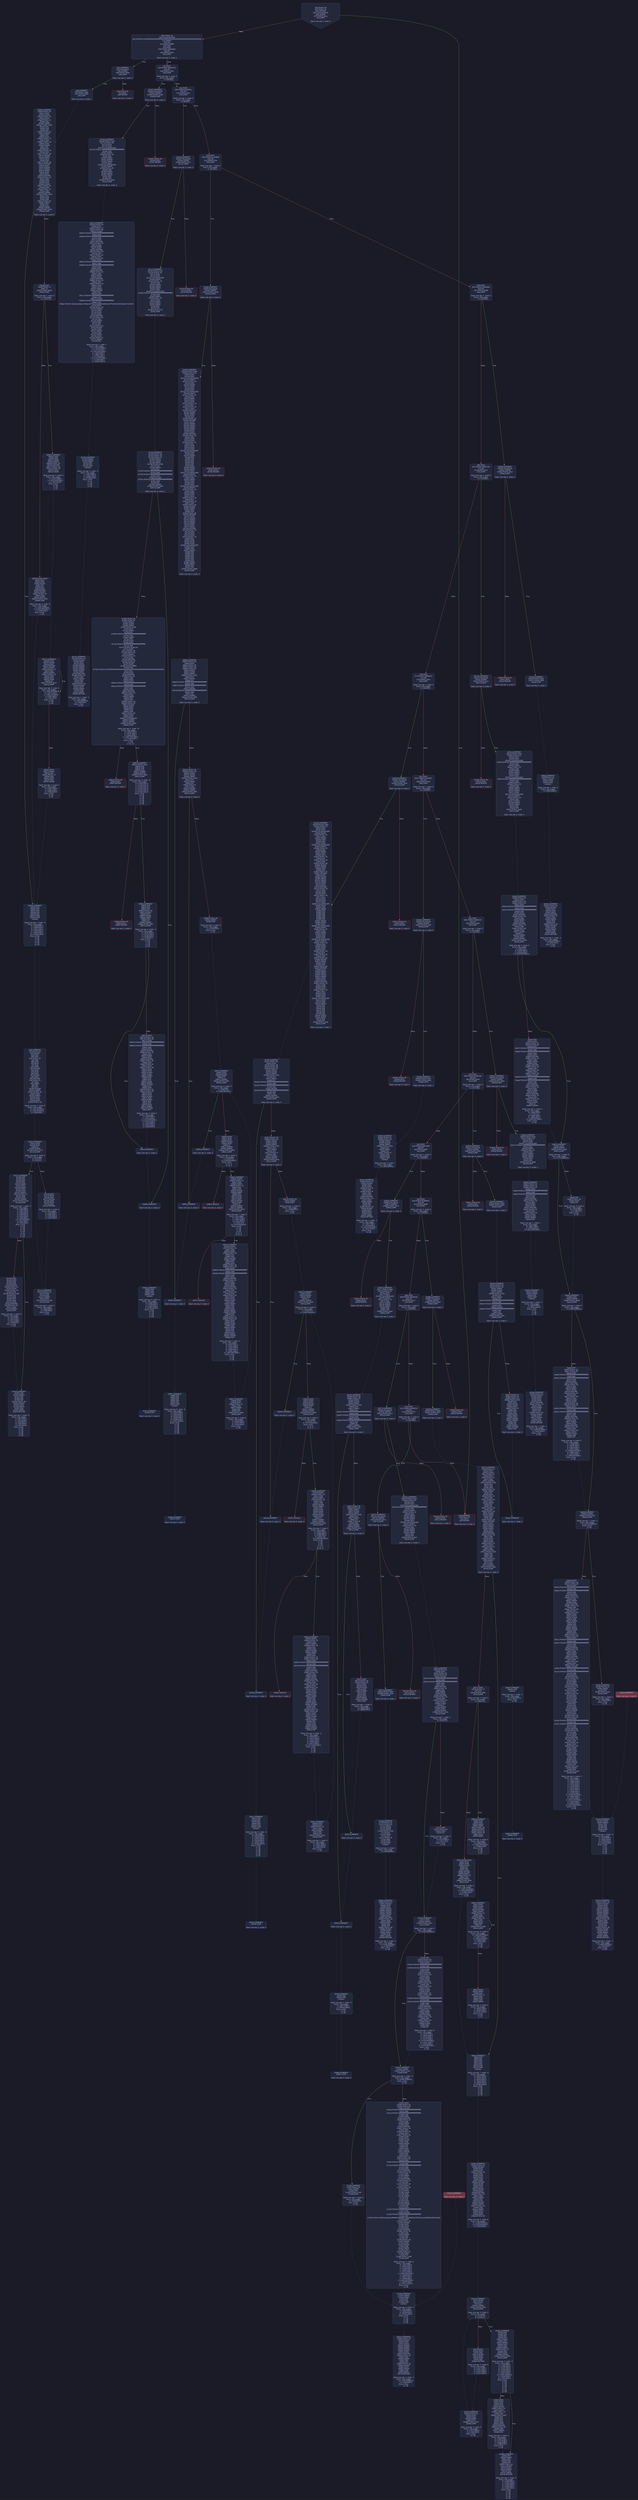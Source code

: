 digraph G {
    node [shape=box, style="filled, rounded", color="#565f89", fontcolor="#c0caf5", fontname="Helvetica", fillcolor="#24283b"];
    edge [color="#414868", fontcolor="#c0caf5", fontname="Helvetica"];
    bgcolor="#1a1b26";
    0 [ label = "[00] PUSH1 60
[02] PUSH1 40
[04] MSTORE
[05] CALLDATASIZE
[06] ISZERO
[07] PUSH2 00ce
[0a] JUMPI

Stack size req: 0, sizeΔ: 0
" shape = invhouse]
    1 [ label = "[0b] PUSH1 00
[0d] CALLDATALOAD
[0e] PUSH29 0100000000000000000000000000000000000000000000000000000000
[2c] SWAP1
[2d] DIV
[2e] PUSH4 ffffffff
[33] AND
[34] DUP1
[35] PUSH4 06fdde03
[3a] EQ
[3b] PUSH2 00d3
[3e] JUMPI

Stack size req: 0, sizeΔ: 1
"]
    2 [ label = "[3f] DUP1
[40] PUSH4 095ea7b3
[45] EQ
[46] PUSH2 0162
[49] JUMPI

Stack size req: 1, sizeΔ: 0
Entry->Op usage:
	0->69:EQ:1
"]
    3 [ label = "[4a] DUP1
[4b] PUSH4 0b56f01c
[50] EQ
[51] PUSH2 01bc
[54] JUMPI

Stack size req: 1, sizeΔ: 0
Entry->Op usage:
	0->80:EQ:1
"]
    4 [ label = "[55] DUP1
[56] PUSH4 0c1838e9
[5b] EQ
[5c] PUSH2 01fe
[5f] JUMPI

Stack size req: 1, sizeΔ: 0
Entry->Op usage:
	0->91:EQ:1
"]
    5 [ label = "[60] DUP1
[61] PUSH4 18160ddd
[66] EQ
[67] PUSH2 0298
[6a] JUMPI

Stack size req: 1, sizeΔ: 0
Entry->Op usage:
	0->102:EQ:1
"]
    6 [ label = "[6b] DUP1
[6c] PUSH4 23b872dd
[71] EQ
[72] PUSH2 02c1
[75] JUMPI

Stack size req: 1, sizeΔ: 0
Entry->Op usage:
	0->113:EQ:1
"]
    7 [ label = "[76] DUP1
[77] PUSH4 24889e37
[7c] EQ
[7d] PUSH2 033a
[80] JUMPI

Stack size req: 1, sizeΔ: 0
Entry->Op usage:
	0->124:EQ:1
"]
    8 [ label = "[81] DUP1
[82] PUSH4 313ce567
[87] EQ
[88] PUSH2 03d4
[8b] JUMPI

Stack size req: 1, sizeΔ: 0
Entry->Op usage:
	0->135:EQ:1
"]
    9 [ label = "[8c] DUP1
[8d] PUSH4 70a08231
[92] EQ
[93] PUSH2 0403
[96] JUMPI

Stack size req: 1, sizeΔ: 0
Entry->Op usage:
	0->146:EQ:1
"]
    10 [ label = "[97] DUP1
[98] PUSH4 810d54a0
[9d] EQ
[9e] PUSH2 0450
[a1] JUMPI

Stack size req: 1, sizeΔ: 0
Entry->Op usage:
	0->157:EQ:1
"]
    11 [ label = "[a2] DUP1
[a3] PUSH4 83e219eb
[a8] EQ
[a9] PUSH2 0465
[ac] JUMPI

Stack size req: 1, sizeΔ: 0
Entry->Op usage:
	0->168:EQ:1
"]
    12 [ label = "[ad] DUP1
[ae] PUSH4 95d89b41
[b3] EQ
[b4] PUSH2 0488
[b7] JUMPI

Stack size req: 1, sizeΔ: 0
Entry->Op usage:
	0->179:EQ:1
"]
    13 [ label = "[b8] DUP1
[b9] PUSH4 a9059cbb
[be] EQ
[bf] PUSH2 0517
[c2] JUMPI

Stack size req: 1, sizeΔ: 0
Entry->Op usage:
	0->190:EQ:1
"]
    14 [ label = "[c3] DUP1
[c4] PUSH4 e2583070
[c9] EQ
[ca] PUSH2 0571
[cd] JUMPI

Stack size req: 1, sizeΔ: 0
Entry->Op usage:
	0->201:EQ:1
"]
    15 [ label = "[ce] JUMPDEST
[cf] PUSH1 00
[d1] DUP1
[d2] REVERT

Stack size req: 0, sizeΔ: 0
" color = "red"]
    16 [ label = "[d3] JUMPDEST
[d4] CALLVALUE
[d5] ISZERO
[d6] PUSH2 00de
[d9] JUMPI

Stack size req: 0, sizeΔ: 0
"]
    17 [ label = "[da] PUSH1 00
[dc] DUP1
[dd] REVERT

Stack size req: 0, sizeΔ: 0
" color = "red"]
    18 [ label = "[de] JUMPDEST
[df] PUSH2 00e6
[e2] PUSH2 059e
[e5] JUMP

Stack size req: 0, sizeΔ: 1
"]
    19 [ label = "[e6] JUMPDEST
[e7] PUSH1 40
[e9] MLOAD
[ea] DUP1
[eb] DUP1
[ec] PUSH1 20
[ee] ADD
[ef] DUP3
[f0] DUP2
[f1] SUB
[f2] DUP3
[f3] MSTORE
[f4] DUP4
[f5] DUP2
[f6] DUP2
[f7] MLOAD
[f8] DUP2
[f9] MSTORE
[fa] PUSH1 20
[fc] ADD
[fd] SWAP2
[fe] POP
[ff] DUP1
[0100] MLOAD
[0101] SWAP1
[0102] PUSH1 20
[0104] ADD
[0105] SWAP1
[0106] DUP1
[0107] DUP4
[0108] DUP4
[0109] PUSH1 00

Stack size req: 1, sizeΔ: 9
Entry->Op usage:
	0->247:MLOAD:0
	0->256:MLOAD:0
	0->260:ADD:1
"]
    20 [ label = "[010b] JUMPDEST
[010c] DUP4
[010d] DUP2
[010e] LT
[010f] ISZERO
[0110] PUSH2 0127
[0113] JUMPI

Stack size req: 4, sizeΔ: 0
Entry->Op usage:
	0->270:LT:0
	3->270:LT:1
"]
    21 [ label = "[0114] DUP1
[0115] DUP3
[0116] ADD
[0117] MLOAD
[0118] DUP2
[0119] DUP5
[011a] ADD
[011b] MSTORE

Stack size req: 3, sizeΔ: 0
Entry->Op usage:
	0->278:ADD:1
	0->282:ADD:1
	1->278:ADD:0
	2->282:ADD:0
"]
    22 [ label = "[011c] JUMPDEST
[011d] PUSH1 20
[011f] DUP2
[0120] ADD
[0121] SWAP1
[0122] POP
[0123] PUSH2 010b
[0126] JUMP

Stack size req: 1, sizeΔ: 0
Entry->Op usage:
	0->288:ADD:0
	0->290:POP:0
Entry->Exit:
	0->😵
"]
    23 [ label = "[0127] JUMPDEST
[0128] POP
[0129] POP
[012a] POP
[012b] POP
[012c] SWAP1
[012d] POP
[012e] SWAP1
[012f] DUP2
[0130] ADD
[0131] SWAP1
[0132] PUSH1 1f
[0134] AND
[0135] DUP1
[0136] ISZERO
[0137] PUSH2 0154
[013a] JUMPI

Stack size req: 7, sizeΔ: -5
Entry->Op usage:
	0->296:POP:0
	1->297:POP:0
	2->298:POP:0
	3->299:POP:0
	4->304:ADD:0
	4->308:AND:1
	4->310:ISZERO:0
	5->301:POP:0
	6->304:ADD:1
Entry->Exit:
	0->😵
	1->😵
	2->😵
	3->😵
	4->0
	5->😵
	6->😵
"]
    24 [ label = "[013b] DUP1
[013c] DUP3
[013d] SUB
[013e] DUP1
[013f] MLOAD
[0140] PUSH1 01
[0142] DUP4
[0143] PUSH1 20
[0145] SUB
[0146] PUSH2 0100
[0149] EXP
[014a] SUB
[014b] NOT
[014c] AND
[014d] DUP2
[014e] MSTORE
[014f] PUSH1 20
[0151] ADD
[0152] SWAP2
[0153] POP

Stack size req: 2, sizeΔ: 0
Entry->Op usage:
	0->317:SUB:1
	0->325:SUB:1
	1->317:SUB:0
	1->339:POP:0
Entry->Exit:
	1->😵
"]
    25 [ label = "[0154] JUMPDEST
[0155] POP
[0156] SWAP3
[0157] POP
[0158] POP
[0159] POP
[015a] PUSH1 40
[015c] MLOAD
[015d] DUP1
[015e] SWAP2
[015f] SUB
[0160] SWAP1
[0161] RETURN

Stack size req: 5, sizeΔ: -5
Entry->Op usage:
	0->341:POP:0
	1->351:SUB:0
	2->344:POP:0
	3->345:POP:0
	4->343:POP:0
Entry->Exit:
	0->😵
	1->😵
	2->😵
	3->😵
	4->😵
" color = "darkblue"]
    26 [ label = "[0162] JUMPDEST
[0163] CALLVALUE
[0164] ISZERO
[0165] PUSH2 016d
[0168] JUMPI

Stack size req: 0, sizeΔ: 0
"]
    27 [ label = "[0169] PUSH1 00
[016b] DUP1
[016c] REVERT

Stack size req: 0, sizeΔ: 0
" color = "red"]
    28 [ label = "[016d] JUMPDEST
[016e] PUSH2 01a2
[0171] PUSH1 04
[0173] DUP1
[0174] DUP1
[0175] CALLDATALOAD
[0176] PUSH20 ffffffffffffffffffffffffffffffffffffffff
[018b] AND
[018c] SWAP1
[018d] PUSH1 20
[018f] ADD
[0190] SWAP1
[0191] SWAP2
[0192] SWAP1
[0193] DUP1
[0194] CALLDATALOAD
[0195] SWAP1
[0196] PUSH1 20
[0198] ADD
[0199] SWAP1
[019a] SWAP2
[019b] SWAP1
[019c] POP
[019d] POP
[019e] PUSH2 063c
[01a1] JUMP

Stack size req: 0, sizeΔ: 3
"]
    29 [ label = "[01a2] JUMPDEST
[01a3] PUSH1 40
[01a5] MLOAD
[01a6] DUP1
[01a7] DUP3
[01a8] ISZERO
[01a9] ISZERO
[01aa] ISZERO
[01ab] ISZERO
[01ac] DUP2
[01ad] MSTORE
[01ae] PUSH1 20
[01b0] ADD
[01b1] SWAP2
[01b2] POP
[01b3] POP
[01b4] PUSH1 40
[01b6] MLOAD
[01b7] DUP1
[01b8] SWAP2
[01b9] SUB
[01ba] SWAP1
[01bb] RETURN

Stack size req: 1, sizeΔ: -1
Entry->Op usage:
	0->424:ISZERO:0
	0->434:POP:0
Entry->Exit:
	0->😵
" color = "darkblue"]
    30 [ label = "[01bc] JUMPDEST
[01bd] CALLVALUE
[01be] ISZERO
[01bf] PUSH2 01c7
[01c2] JUMPI

Stack size req: 0, sizeΔ: 0
"]
    31 [ label = "[01c3] PUSH1 00
[01c5] DUP1
[01c6] REVERT

Stack size req: 0, sizeΔ: 0
" color = "red"]
    32 [ label = "[01c7] JUMPDEST
[01c8] PUSH2 01fc
[01cb] PUSH1 04
[01cd] DUP1
[01ce] DUP1
[01cf] CALLDATALOAD
[01d0] SWAP1
[01d1] PUSH1 20
[01d3] ADD
[01d4] SWAP1
[01d5] SWAP2
[01d6] SWAP1
[01d7] DUP1
[01d8] CALLDATALOAD
[01d9] PUSH20 ffffffffffffffffffffffffffffffffffffffff
[01ee] AND
[01ef] SWAP1
[01f0] PUSH1 20
[01f2] ADD
[01f3] SWAP1
[01f4] SWAP2
[01f5] SWAP1
[01f6] POP
[01f7] POP
[01f8] PUSH2 072f
[01fb] JUMP

Stack size req: 0, sizeΔ: 3
"]
    33 [ label = "[01fc] JUMPDEST
[01fd] STOP

Stack size req: 0, sizeΔ: 0
" color = "darkblue"]
    34 [ label = "[01fe] JUMPDEST
[01ff] CALLVALUE
[0200] ISZERO
[0201] PUSH2 0209
[0204] JUMPI

Stack size req: 0, sizeΔ: 0
"]
    35 [ label = "[0205] PUSH1 00
[0207] DUP1
[0208] REVERT

Stack size req: 0, sizeΔ: 0
" color = "red"]
    36 [ label = "[0209] JUMPDEST
[020a] PUSH2 0296
[020d] PUSH1 04
[020f] DUP1
[0210] DUP1
[0211] CALLDATALOAD
[0212] SWAP1
[0213] PUSH1 20
[0215] ADD
[0216] SWAP1
[0217] DUP3
[0218] ADD
[0219] DUP1
[021a] CALLDATALOAD
[021b] SWAP1
[021c] PUSH1 20
[021e] ADD
[021f] SWAP1
[0220] DUP1
[0221] DUP1
[0222] PUSH1 20
[0224] MUL
[0225] PUSH1 20
[0227] ADD
[0228] PUSH1 40
[022a] MLOAD
[022b] SWAP1
[022c] DUP2
[022d] ADD
[022e] PUSH1 40
[0230] MSTORE
[0231] DUP1
[0232] SWAP4
[0233] SWAP3
[0234] SWAP2
[0235] SWAP1
[0236] DUP2
[0237] DUP2
[0238] MSTORE
[0239] PUSH1 20
[023b] ADD
[023c] DUP4
[023d] DUP4
[023e] PUSH1 20
[0240] MUL
[0241] DUP1
[0242] DUP3
[0243] DUP5
[0244] CALLDATACOPY
[0245] DUP3
[0246] ADD
[0247] SWAP2
[0248] POP
[0249] POP
[024a] POP
[024b] POP
[024c] POP
[024d] POP
[024e] SWAP2
[024f] SWAP1
[0250] DUP1
[0251] CALLDATALOAD
[0252] SWAP1
[0253] PUSH1 20
[0255] ADD
[0256] SWAP1
[0257] DUP3
[0258] ADD
[0259] DUP1
[025a] CALLDATALOAD
[025b] SWAP1
[025c] PUSH1 20
[025e] ADD
[025f] SWAP1
[0260] DUP1
[0261] DUP1
[0262] PUSH1 20
[0264] MUL
[0265] PUSH1 20
[0267] ADD
[0268] PUSH1 40
[026a] MLOAD
[026b] SWAP1
[026c] DUP2
[026d] ADD
[026e] PUSH1 40
[0270] MSTORE
[0271] DUP1
[0272] SWAP4
[0273] SWAP3
[0274] SWAP2
[0275] SWAP1
[0276] DUP2
[0277] DUP2
[0278] MSTORE
[0279] PUSH1 20
[027b] ADD
[027c] DUP4
[027d] DUP4
[027e] PUSH1 20
[0280] MUL
[0281] DUP1
[0282] DUP3
[0283] DUP5
[0284] CALLDATACOPY
[0285] DUP3
[0286] ADD
[0287] SWAP2
[0288] POP
[0289] POP
[028a] POP
[028b] POP
[028c] POP
[028d] POP
[028e] SWAP2
[028f] SWAP1
[0290] POP
[0291] POP
[0292] PUSH2 08d6
[0295] JUMP

Stack size req: 0, sizeΔ: 3
"]
    37 [ label = "[0296] JUMPDEST
[0297] STOP

Stack size req: 0, sizeΔ: 0
" color = "darkblue"]
    38 [ label = "[0298] JUMPDEST
[0299] CALLVALUE
[029a] ISZERO
[029b] PUSH2 02a3
[029e] JUMPI

Stack size req: 0, sizeΔ: 0
"]
    39 [ label = "[029f] PUSH1 00
[02a1] DUP1
[02a2] REVERT

Stack size req: 0, sizeΔ: 0
" color = "red"]
    40 [ label = "[02a3] JUMPDEST
[02a4] PUSH2 02ab
[02a7] PUSH2 09fe
[02aa] JUMP

Stack size req: 0, sizeΔ: 1
"]
    41 [ label = "[02ab] JUMPDEST
[02ac] PUSH1 40
[02ae] MLOAD
[02af] DUP1
[02b0] DUP3
[02b1] DUP2
[02b2] MSTORE
[02b3] PUSH1 20
[02b5] ADD
[02b6] SWAP2
[02b7] POP
[02b8] POP
[02b9] PUSH1 40
[02bb] MLOAD
[02bc] DUP1
[02bd] SWAP2
[02be] SUB
[02bf] SWAP1
[02c0] RETURN

Stack size req: 1, sizeΔ: -1
Entry->Op usage:
	0->690:MSTORE:1
	0->695:POP:0
Entry->Exit:
	0->😵
" color = "darkblue"]
    42 [ label = "[02c1] JUMPDEST
[02c2] CALLVALUE
[02c3] ISZERO
[02c4] PUSH2 02cc
[02c7] JUMPI

Stack size req: 0, sizeΔ: 0
"]
    43 [ label = "[02c8] PUSH1 00
[02ca] DUP1
[02cb] REVERT

Stack size req: 0, sizeΔ: 0
" color = "red"]
    44 [ label = "[02cc] JUMPDEST
[02cd] PUSH2 0320
[02d0] PUSH1 04
[02d2] DUP1
[02d3] DUP1
[02d4] CALLDATALOAD
[02d5] PUSH20 ffffffffffffffffffffffffffffffffffffffff
[02ea] AND
[02eb] SWAP1
[02ec] PUSH1 20
[02ee] ADD
[02ef] SWAP1
[02f0] SWAP2
[02f1] SWAP1
[02f2] DUP1
[02f3] CALLDATALOAD
[02f4] PUSH20 ffffffffffffffffffffffffffffffffffffffff
[0309] AND
[030a] SWAP1
[030b] PUSH1 20
[030d] ADD
[030e] SWAP1
[030f] SWAP2
[0310] SWAP1
[0311] DUP1
[0312] CALLDATALOAD
[0313] SWAP1
[0314] PUSH1 20
[0316] ADD
[0317] SWAP1
[0318] SWAP2
[0319] SWAP1
[031a] POP
[031b] POP
[031c] PUSH2 0a04
[031f] JUMP

Stack size req: 0, sizeΔ: 4
"]
    45 [ label = "[0320] JUMPDEST
[0321] PUSH1 40
[0323] MLOAD
[0324] DUP1
[0325] DUP3
[0326] ISZERO
[0327] ISZERO
[0328] ISZERO
[0329] ISZERO
[032a] DUP2
[032b] MSTORE
[032c] PUSH1 20
[032e] ADD
[032f] SWAP2
[0330] POP
[0331] POP
[0332] PUSH1 40
[0334] MLOAD
[0335] DUP1
[0336] SWAP2
[0337] SUB
[0338] SWAP1
[0339] RETURN

Stack size req: 1, sizeΔ: -1
Entry->Op usage:
	0->806:ISZERO:0
	0->816:POP:0
Entry->Exit:
	0->😵
" color = "darkblue"]
    46 [ label = "[033a] JUMPDEST
[033b] CALLVALUE
[033c] ISZERO
[033d] PUSH2 0345
[0340] JUMPI

Stack size req: 0, sizeΔ: 0
"]
    47 [ label = "[0341] PUSH1 00
[0343] DUP1
[0344] REVERT

Stack size req: 0, sizeΔ: 0
" color = "red"]
    48 [ label = "[0345] JUMPDEST
[0346] PUSH2 03d2
[0349] PUSH1 04
[034b] DUP1
[034c] DUP1
[034d] CALLDATALOAD
[034e] SWAP1
[034f] PUSH1 20
[0351] ADD
[0352] SWAP1
[0353] DUP3
[0354] ADD
[0355] DUP1
[0356] CALLDATALOAD
[0357] SWAP1
[0358] PUSH1 20
[035a] ADD
[035b] SWAP1
[035c] DUP1
[035d] DUP1
[035e] PUSH1 20
[0360] MUL
[0361] PUSH1 20
[0363] ADD
[0364] PUSH1 40
[0366] MLOAD
[0367] SWAP1
[0368] DUP2
[0369] ADD
[036a] PUSH1 40
[036c] MSTORE
[036d] DUP1
[036e] SWAP4
[036f] SWAP3
[0370] SWAP2
[0371] SWAP1
[0372] DUP2
[0373] DUP2
[0374] MSTORE
[0375] PUSH1 20
[0377] ADD
[0378] DUP4
[0379] DUP4
[037a] PUSH1 20
[037c] MUL
[037d] DUP1
[037e] DUP3
[037f] DUP5
[0380] CALLDATACOPY
[0381] DUP3
[0382] ADD
[0383] SWAP2
[0384] POP
[0385] POP
[0386] POP
[0387] POP
[0388] POP
[0389] POP
[038a] SWAP2
[038b] SWAP1
[038c] DUP1
[038d] CALLDATALOAD
[038e] SWAP1
[038f] PUSH1 20
[0391] ADD
[0392] SWAP1
[0393] DUP3
[0394] ADD
[0395] DUP1
[0396] CALLDATALOAD
[0397] SWAP1
[0398] PUSH1 20
[039a] ADD
[039b] SWAP1
[039c] DUP1
[039d] DUP1
[039e] PUSH1 20
[03a0] MUL
[03a1] PUSH1 20
[03a3] ADD
[03a4] PUSH1 40
[03a6] MLOAD
[03a7] SWAP1
[03a8] DUP2
[03a9] ADD
[03aa] PUSH1 40
[03ac] MSTORE
[03ad] DUP1
[03ae] SWAP4
[03af] SWAP3
[03b0] SWAP2
[03b1] SWAP1
[03b2] DUP2
[03b3] DUP2
[03b4] MSTORE
[03b5] PUSH1 20
[03b7] ADD
[03b8] DUP4
[03b9] DUP4
[03ba] PUSH1 20
[03bc] MUL
[03bd] DUP1
[03be] DUP3
[03bf] DUP5
[03c0] CALLDATACOPY
[03c1] DUP3
[03c2] ADD
[03c3] SWAP2
[03c4] POP
[03c5] POP
[03c6] POP
[03c7] POP
[03c8] POP
[03c9] POP
[03ca] SWAP2
[03cb] SWAP1
[03cc] POP
[03cd] POP
[03ce] PUSH2 0cab
[03d1] JUMP

Stack size req: 0, sizeΔ: 3
"]
    49 [ label = "[03d2] JUMPDEST
[03d3] STOP

Stack size req: 0, sizeΔ: 0
" color = "darkblue"]
    50 [ label = "[03d4] JUMPDEST
[03d5] CALLVALUE
[03d6] ISZERO
[03d7] PUSH2 03df
[03da] JUMPI

Stack size req: 0, sizeΔ: 0
"]
    51 [ label = "[03db] PUSH1 00
[03dd] DUP1
[03de] REVERT

Stack size req: 0, sizeΔ: 0
" color = "red"]
    52 [ label = "[03df] JUMPDEST
[03e0] PUSH2 03e7
[03e3] PUSH2 0dd3
[03e6] JUMP

Stack size req: 0, sizeΔ: 1
"]
    53 [ label = "[03e7] JUMPDEST
[03e8] PUSH1 40
[03ea] MLOAD
[03eb] DUP1
[03ec] DUP3
[03ed] PUSH1 ff
[03ef] AND
[03f0] PUSH1 ff
[03f2] AND
[03f3] DUP2
[03f4] MSTORE
[03f5] PUSH1 20
[03f7] ADD
[03f8] SWAP2
[03f9] POP
[03fa] POP
[03fb] PUSH1 40
[03fd] MLOAD
[03fe] DUP1
[03ff] SWAP2
[0400] SUB
[0401] SWAP1
[0402] RETURN

Stack size req: 1, sizeΔ: -1
Entry->Op usage:
	0->1007:AND:1
	0->1010:AND:1
	0->1012:MSTORE:1
	0->1017:POP:0
Entry->Exit:
	0->😵
" color = "darkblue"]
    54 [ label = "[0403] JUMPDEST
[0404] CALLVALUE
[0405] ISZERO
[0406] PUSH2 040e
[0409] JUMPI

Stack size req: 0, sizeΔ: 0
"]
    55 [ label = "[040a] PUSH1 00
[040c] DUP1
[040d] REVERT

Stack size req: 0, sizeΔ: 0
" color = "red"]
    56 [ label = "[040e] JUMPDEST
[040f] PUSH2 043a
[0412] PUSH1 04
[0414] DUP1
[0415] DUP1
[0416] CALLDATALOAD
[0417] PUSH20 ffffffffffffffffffffffffffffffffffffffff
[042c] AND
[042d] SWAP1
[042e] PUSH1 20
[0430] ADD
[0431] SWAP1
[0432] SWAP2
[0433] SWAP1
[0434] POP
[0435] POP
[0436] PUSH2 0de6
[0439] JUMP

Stack size req: 0, sizeΔ: 2
"]
    57 [ label = "[043a] JUMPDEST
[043b] PUSH1 40
[043d] MLOAD
[043e] DUP1
[043f] DUP3
[0440] DUP2
[0441] MSTORE
[0442] PUSH1 20
[0444] ADD
[0445] SWAP2
[0446] POP
[0447] POP
[0448] PUSH1 40
[044a] MLOAD
[044b] DUP1
[044c] SWAP2
[044d] SUB
[044e] SWAP1
[044f] RETURN

Stack size req: 1, sizeΔ: -1
Entry->Op usage:
	0->1089:MSTORE:1
	0->1094:POP:0
Entry->Exit:
	0->😵
" color = "darkblue"]
    58 [ label = "[0450] JUMPDEST
[0451] CALLVALUE
[0452] ISZERO
[0453] PUSH2 045b
[0456] JUMPI

Stack size req: 0, sizeΔ: 0
"]
    59 [ label = "[0457] PUSH1 00
[0459] DUP1
[045a] REVERT

Stack size req: 0, sizeΔ: 0
" color = "red"]
    60 [ label = "[045b] JUMPDEST
[045c] PUSH2 0463
[045f] PUSH2 0e30
[0462] JUMP

Stack size req: 0, sizeΔ: 1
"]
    61 [ label = "[0463] JUMPDEST
[0464] STOP

Stack size req: 0, sizeΔ: 0
" color = "darkblue"]
    62 [ label = "[0465] JUMPDEST
[0466] CALLVALUE
[0467] ISZERO
[0468] PUSH2 0470
[046b] JUMPI

Stack size req: 0, sizeΔ: 0
"]
    63 [ label = "[046c] PUSH1 00
[046e] DUP1
[046f] REVERT

Stack size req: 0, sizeΔ: 0
" color = "red"]
    64 [ label = "[0470] JUMPDEST
[0471] PUSH2 0486
[0474] PUSH1 04
[0476] DUP1
[0477] DUP1
[0478] CALLDATALOAD
[0479] SWAP1
[047a] PUSH1 20
[047c] ADD
[047d] SWAP1
[047e] SWAP2
[047f] SWAP1
[0480] POP
[0481] POP
[0482] PUSH2 0ea5
[0485] JUMP

Stack size req: 0, sizeΔ: 2
"]
    65 [ label = "[0486] JUMPDEST
[0487] STOP

Stack size req: 0, sizeΔ: 0
" color = "darkblue"]
    66 [ label = "[0488] JUMPDEST
[0489] CALLVALUE
[048a] ISZERO
[048b] PUSH2 0493
[048e] JUMPI

Stack size req: 0, sizeΔ: 0
"]
    67 [ label = "[048f] PUSH1 00
[0491] DUP1
[0492] REVERT

Stack size req: 0, sizeΔ: 0
" color = "red"]
    68 [ label = "[0493] JUMPDEST
[0494] PUSH2 049b
[0497] PUSH2 0f27
[049a] JUMP

Stack size req: 0, sizeΔ: 1
"]
    69 [ label = "[049b] JUMPDEST
[049c] PUSH1 40
[049e] MLOAD
[049f] DUP1
[04a0] DUP1
[04a1] PUSH1 20
[04a3] ADD
[04a4] DUP3
[04a5] DUP2
[04a6] SUB
[04a7] DUP3
[04a8] MSTORE
[04a9] DUP4
[04aa] DUP2
[04ab] DUP2
[04ac] MLOAD
[04ad] DUP2
[04ae] MSTORE
[04af] PUSH1 20
[04b1] ADD
[04b2] SWAP2
[04b3] POP
[04b4] DUP1
[04b5] MLOAD
[04b6] SWAP1
[04b7] PUSH1 20
[04b9] ADD
[04ba] SWAP1
[04bb] DUP1
[04bc] DUP4
[04bd] DUP4
[04be] PUSH1 00

Stack size req: 1, sizeΔ: 9
Entry->Op usage:
	0->1196:MLOAD:0
	0->1205:MLOAD:0
	0->1209:ADD:1
"]
    70 [ label = "[04c0] JUMPDEST
[04c1] DUP4
[04c2] DUP2
[04c3] LT
[04c4] ISZERO
[04c5] PUSH2 04dc
[04c8] JUMPI

Stack size req: 4, sizeΔ: 0
Entry->Op usage:
	0->1219:LT:0
	3->1219:LT:1
"]
    71 [ label = "[04c9] DUP1
[04ca] DUP3
[04cb] ADD
[04cc] MLOAD
[04cd] DUP2
[04ce] DUP5
[04cf] ADD
[04d0] MSTORE

Stack size req: 3, sizeΔ: 0
Entry->Op usage:
	0->1227:ADD:1
	0->1231:ADD:1
	1->1227:ADD:0
	2->1231:ADD:0
"]
    72 [ label = "[04d1] JUMPDEST
[04d2] PUSH1 20
[04d4] DUP2
[04d5] ADD
[04d6] SWAP1
[04d7] POP
[04d8] PUSH2 04c0
[04db] JUMP

Stack size req: 1, sizeΔ: 0
Entry->Op usage:
	0->1237:ADD:0
	0->1239:POP:0
Entry->Exit:
	0->😵
"]
    73 [ label = "[04dc] JUMPDEST
[04dd] POP
[04de] POP
[04df] POP
[04e0] POP
[04e1] SWAP1
[04e2] POP
[04e3] SWAP1
[04e4] DUP2
[04e5] ADD
[04e6] SWAP1
[04e7] PUSH1 1f
[04e9] AND
[04ea] DUP1
[04eb] ISZERO
[04ec] PUSH2 0509
[04ef] JUMPI

Stack size req: 7, sizeΔ: -5
Entry->Op usage:
	0->1245:POP:0
	1->1246:POP:0
	2->1247:POP:0
	3->1248:POP:0
	4->1253:ADD:0
	4->1257:AND:1
	4->1259:ISZERO:0
	5->1250:POP:0
	6->1253:ADD:1
Entry->Exit:
	0->😵
	1->😵
	2->😵
	3->😵
	4->0
	5->😵
	6->😵
"]
    74 [ label = "[04f0] DUP1
[04f1] DUP3
[04f2] SUB
[04f3] DUP1
[04f4] MLOAD
[04f5] PUSH1 01
[04f7] DUP4
[04f8] PUSH1 20
[04fa] SUB
[04fb] PUSH2 0100
[04fe] EXP
[04ff] SUB
[0500] NOT
[0501] AND
[0502] DUP2
[0503] MSTORE
[0504] PUSH1 20
[0506] ADD
[0507] SWAP2
[0508] POP

Stack size req: 2, sizeΔ: 0
Entry->Op usage:
	0->1266:SUB:1
	0->1274:SUB:1
	1->1266:SUB:0
	1->1288:POP:0
Entry->Exit:
	1->😵
"]
    75 [ label = "[0509] JUMPDEST
[050a] POP
[050b] SWAP3
[050c] POP
[050d] POP
[050e] POP
[050f] PUSH1 40
[0511] MLOAD
[0512] DUP1
[0513] SWAP2
[0514] SUB
[0515] SWAP1
[0516] RETURN

Stack size req: 5, sizeΔ: -5
Entry->Op usage:
	0->1290:POP:0
	1->1300:SUB:0
	2->1293:POP:0
	3->1294:POP:0
	4->1292:POP:0
Entry->Exit:
	0->😵
	1->😵
	2->😵
	3->😵
	4->😵
" color = "darkblue"]
    76 [ label = "[0517] JUMPDEST
[0518] CALLVALUE
[0519] ISZERO
[051a] PUSH2 0522
[051d] JUMPI

Stack size req: 0, sizeΔ: 0
"]
    77 [ label = "[051e] PUSH1 00
[0520] DUP1
[0521] REVERT

Stack size req: 0, sizeΔ: 0
" color = "red"]
    78 [ label = "[0522] JUMPDEST
[0523] PUSH2 0557
[0526] PUSH1 04
[0528] DUP1
[0529] DUP1
[052a] CALLDATALOAD
[052b] PUSH20 ffffffffffffffffffffffffffffffffffffffff
[0540] AND
[0541] SWAP1
[0542] PUSH1 20
[0544] ADD
[0545] SWAP1
[0546] SWAP2
[0547] SWAP1
[0548] DUP1
[0549] CALLDATALOAD
[054a] SWAP1
[054b] PUSH1 20
[054d] ADD
[054e] SWAP1
[054f] SWAP2
[0550] SWAP1
[0551] POP
[0552] POP
[0553] PUSH2 0fc5
[0556] JUMP

Stack size req: 0, sizeΔ: 3
"]
    79 [ label = "[0557] JUMPDEST
[0558] PUSH1 40
[055a] MLOAD
[055b] DUP1
[055c] DUP3
[055d] ISZERO
[055e] ISZERO
[055f] ISZERO
[0560] ISZERO
[0561] DUP2
[0562] MSTORE
[0563] PUSH1 20
[0565] ADD
[0566] SWAP2
[0567] POP
[0568] POP
[0569] PUSH1 40
[056b] MLOAD
[056c] DUP1
[056d] SWAP2
[056e] SUB
[056f] SWAP1
[0570] RETURN

Stack size req: 1, sizeΔ: -1
Entry->Op usage:
	0->1373:ISZERO:0
	0->1383:POP:0
Entry->Exit:
	0->😵
" color = "darkblue"]
    80 [ label = "[0571] JUMPDEST
[0572] CALLVALUE
[0573] ISZERO
[0574] PUSH2 057c
[0577] JUMPI

Stack size req: 0, sizeΔ: 0
"]
    81 [ label = "[0578] PUSH1 00
[057a] DUP1
[057b] REVERT

Stack size req: 0, sizeΔ: 0
" color = "red"]
    82 [ label = "[057c] JUMPDEST
[057d] PUSH2 0584
[0580] PUSH2 11be
[0583] JUMP

Stack size req: 0, sizeΔ: 1
"]
    83 [ label = "[0584] JUMPDEST
[0585] PUSH1 40
[0587] MLOAD
[0588] DUP1
[0589] DUP3
[058a] ISZERO
[058b] ISZERO
[058c] ISZERO
[058d] ISZERO
[058e] DUP2
[058f] MSTORE
[0590] PUSH1 20
[0592] ADD
[0593] SWAP2
[0594] POP
[0595] POP
[0596] PUSH1 40
[0598] MLOAD
[0599] DUP1
[059a] SWAP2
[059b] SUB
[059c] SWAP1
[059d] RETURN

Stack size req: 1, sizeΔ: -1
Entry->Op usage:
	0->1418:ISZERO:0
	0->1428:POP:0
Entry->Exit:
	0->😵
" color = "darkblue"]
    84 [ label = "[059e] JUMPDEST
[059f] PUSH1 00
[05a1] DUP1
[05a2] SLOAD
[05a3] PUSH1 01
[05a5] DUP2
[05a6] PUSH1 01
[05a8] AND
[05a9] ISZERO
[05aa] PUSH2 0100
[05ad] MUL
[05ae] SUB
[05af] AND
[05b0] PUSH1 02
[05b2] SWAP1
[05b3] DIV
[05b4] DUP1
[05b5] PUSH1 1f
[05b7] ADD
[05b8] PUSH1 20
[05ba] DUP1
[05bb] SWAP2
[05bc] DIV
[05bd] MUL
[05be] PUSH1 20
[05c0] ADD
[05c1] PUSH1 40
[05c3] MLOAD
[05c4] SWAP1
[05c5] DUP2
[05c6] ADD
[05c7] PUSH1 40
[05c9] MSTORE
[05ca] DUP1
[05cb] SWAP3
[05cc] SWAP2
[05cd] SWAP1
[05ce] DUP2
[05cf] DUP2
[05d0] MSTORE
[05d1] PUSH1 20
[05d3] ADD
[05d4] DUP3
[05d5] DUP1
[05d6] SLOAD
[05d7] PUSH1 01
[05d9] DUP2
[05da] PUSH1 01
[05dc] AND
[05dd] ISZERO
[05de] PUSH2 0100
[05e1] MUL
[05e2] SUB
[05e3] AND
[05e4] PUSH1 02
[05e6] SWAP1
[05e7] DIV
[05e8] DUP1
[05e9] ISZERO
[05ea] PUSH2 0634
[05ed] JUMPI

Stack size req: 0, sizeΔ: 6
"]
    85 [ label = "[05ee] DUP1
[05ef] PUSH1 1f
[05f1] LT
[05f2] PUSH2 0609
[05f5] JUMPI

Stack size req: 1, sizeΔ: 0
Entry->Op usage:
	0->1521:LT:1
"]
    86 [ label = "[05f6] PUSH2 0100
[05f9] DUP1
[05fa] DUP4
[05fb] SLOAD
[05fc] DIV
[05fd] MUL
[05fe] DUP4
[05ff] MSTORE
[0600] SWAP2
[0601] PUSH1 20
[0603] ADD
[0604] SWAP2
[0605] PUSH2 0634
[0608] JUMP

Stack size req: 3, sizeΔ: 0
Entry->Op usage:
	1->1531:SLOAD:0
	2->1535:MSTORE:0
	2->1539:ADD:1
Entry->Exit:
	2->😵
"]
    87 [ label = "[0609] JUMPDEST
[060a] DUP3
[060b] ADD
[060c] SWAP2
[060d] SWAP1
[060e] PUSH1 00
[0610] MSTORE
[0611] PUSH1 20
[0613] PUSH1 00
[0615] SHA3
[0616] SWAP1

Stack size req: 3, sizeΔ: 0
Entry->Op usage:
	0->1547:ADD:1
	1->1552:MSTORE:1
	2->1547:ADD:0
Entry->Exit:
	0->😵
	1->😵
	2->0
"]
    88 [ label = "[0617] JUMPDEST
[0618] DUP2
[0619] SLOAD
[061a] DUP2
[061b] MSTORE
[061c] SWAP1
[061d] PUSH1 01
[061f] ADD
[0620] SWAP1
[0621] PUSH1 20
[0623] ADD
[0624] DUP1
[0625] DUP4
[0626] GT
[0627] PUSH2 0617
[062a] JUMPI

Stack size req: 3, sizeΔ: 0
Entry->Op usage:
	0->1563:MSTORE:0
	0->1571:ADD:1
	1->1561:SLOAD:0
	1->1567:ADD:1
	2->1574:GT:0
Entry->Exit:
	0->😵
	1->😵
"]
    89 [ label = "[062b] DUP3
[062c] SWAP1
[062d] SUB
[062e] PUSH1 1f
[0630] AND
[0631] DUP3
[0632] ADD
[0633] SWAP2

Stack size req: 3, sizeΔ: 0
Entry->Op usage:
	0->1581:SUB:0
	2->1581:SUB:1
	2->1586:ADD:0
Entry->Exit:
	0->😵
	2->0
"]
    90 [ label = "[0634] JUMPDEST
[0635] POP
[0636] POP
[0637] POP
[0638] POP
[0639] POP
[063a] DUP2
[063b] JUMP
Indirect!

Stack size req: 7, sizeΔ: -5
Entry->Op usage:
	0->1589:POP:0
	1->1590:POP:0
	2->1591:POP:0
	3->1592:POP:0
	4->1593:POP:0
	6->1595:JUMP:0
Entry->Exit:
	0->😵
	1->😵
	2->😵
	3->😵
	4->😵
" color = "teal"]
    91 [ label = "[063c] JUMPDEST
[063d] PUSH1 00
[063f] DUP2
[0640] PUSH1 07
[0642] PUSH1 00
[0644] CALLER
[0645] PUSH20 ffffffffffffffffffffffffffffffffffffffff
[065a] AND
[065b] PUSH20 ffffffffffffffffffffffffffffffffffffffff
[0670] AND
[0671] DUP2
[0672] MSTORE
[0673] PUSH1 20
[0675] ADD
[0676] SWAP1
[0677] DUP2
[0678] MSTORE
[0679] PUSH1 20
[067b] ADD
[067c] PUSH1 00
[067e] SHA3
[067f] PUSH1 00
[0681] DUP6
[0682] PUSH20 ffffffffffffffffffffffffffffffffffffffff
[0697] AND
[0698] PUSH20 ffffffffffffffffffffffffffffffffffffffff
[06ad] AND
[06ae] DUP2
[06af] MSTORE
[06b0] PUSH1 20
[06b2] ADD
[06b3] SWAP1
[06b4] DUP2
[06b5] MSTORE
[06b6] PUSH1 20
[06b8] ADD
[06b9] PUSH1 00
[06bb] SHA3
[06bc] DUP2
[06bd] SWAP1
[06be] SSTORE
[06bf] POP
[06c0] DUP3
[06c1] PUSH20 ffffffffffffffffffffffffffffffffffffffff
[06d6] AND
[06d7] CALLER
[06d8] PUSH20 ffffffffffffffffffffffffffffffffffffffff
[06ed] AND
[06ee] PUSH32 8c5be1e5ebec7d5bd14f71427d1e84f3dd0314c0f7b2291e5b200ac8c7c3b925
[070f] DUP5
[0710] PUSH1 40
[0712] MLOAD
[0713] DUP1
[0714] DUP3
[0715] DUP2
[0716] MSTORE
[0717] PUSH1 20
[0719] ADD
[071a] SWAP2
[071b] POP
[071c] POP
[071d] PUSH1 40
[071f] MLOAD
[0720] DUP1
[0721] SWAP2
[0722] SUB
[0723] SWAP1
[0724] LOG3
[0725] PUSH1 01
[0727] SWAP1
[0728] POP

Stack size req: 2, sizeΔ: 1
Entry->Op usage:
	0->1726:SSTORE:1
	0->1727:POP:0
	0->1814:MSTORE:1
	0->1819:POP:0
	1->1687:AND:1
	1->1709:AND:1
	1->1711:MSTORE:1
	1->1750:AND:1
	1->1828:LOG3:4
"]
    92 [ label = "[0729] JUMPDEST
[072a] SWAP3
[072b] SWAP2
[072c] POP
[072d] POP
[072e] JUMP
Indirect!

Stack size req: 4, sizeΔ: -3
Entry->Op usage:
	1->1837:POP:0
	2->1836:POP:0
	3->1838:JUMP:0
Entry->Exit:
	0->0
	1->😵
	2->😵
	3->😵
" color = "teal"]
    93 [ label = "[072f] JUMPDEST
[0730] PUSH1 00
[0732] PUSH1 05
[0734] PUSH1 01
[0736] SWAP1
[0737] SLOAD
[0738] SWAP1
[0739] PUSH2 0100
[073c] EXP
[073d] SWAP1
[073e] DIV
[073f] PUSH20 ffffffffffffffffffffffffffffffffffffffff
[0754] AND
[0755] PUSH20 ffffffffffffffffffffffffffffffffffffffff
[076a] AND
[076b] CALLER
[076c] PUSH20 ffffffffffffffffffffffffffffffffffffffff
[0781] AND
[0782] EQ
[0783] ISZERO
[0784] PUSH2 08d0
[0787] JUMPI

Stack size req: 0, sizeΔ: 1
"]
    94 [ label = "[0788] PUSH1 05
[078a] PUSH1 01
[078c] SWAP1
[078d] SLOAD
[078e] SWAP1
[078f] PUSH2 0100
[0792] EXP
[0793] SWAP1
[0794] DIV
[0795] PUSH20 ffffffffffffffffffffffffffffffffffffffff
[07aa] AND
[07ab] SWAP1
[07ac] POP
[07ad] DUP3
[07ae] DUP2
[07af] PUSH20 ffffffffffffffffffffffffffffffffffffffff
[07c4] AND
[07c5] PUSH4 5fc8cc16
[07ca] DUP5
[07cb] PUSH1 00
[07cd] PUSH1 40
[07cf] MLOAD
[07d0] PUSH1 20
[07d2] ADD
[07d3] MSTORE
[07d4] PUSH1 40
[07d6] MLOAD
[07d7] DUP3
[07d8] PUSH4 ffffffff
[07dd] AND
[07de] PUSH29 0100000000000000000000000000000000000000000000000000000000
[07fc] MUL
[07fd] DUP2
[07fe] MSTORE
[07ff] PUSH1 04
[0801] ADD
[0802] DUP1
[0803] DUP3
[0804] PUSH20 ffffffffffffffffffffffffffffffffffffffff
[0819] AND
[081a] PUSH20 ffffffffffffffffffffffffffffffffffffffff
[082f] AND
[0830] DUP2
[0831] MSTORE
[0832] PUSH1 20
[0834] ADD
[0835] SWAP2
[0836] POP
[0837] POP
[0838] PUSH1 20
[083a] PUSH1 40
[083c] MLOAD
[083d] DUP1
[083e] DUP4
[083f] SUB
[0840] DUP2
[0841] PUSH1 00
[0843] DUP8
[0844] DUP1
[0845] EXTCODESIZE
[0846] ISZERO
[0847] ISZERO
[0848] PUSH2 0850
[084b] JUMPI

Stack size req: 3, sizeΔ: 10
Entry->Op usage:
	0->1964:POP:0
	1->2073:AND:1
	1->2095:AND:1
	1->2097:MSTORE:1
	1->2102:POP:0
Entry->Exit:
	0->😵
	2->9, 12
"]
    95 [ label = "[084c] PUSH1 00
[084e] DUP1
[084f] REVERT

Stack size req: 0, sizeΔ: 0
" color = "red"]
    96 [ label = "[0850] JUMPDEST
[0851] PUSH2 02c6
[0854] GAS
[0855] SUB
[0856] CALL
[0857] ISZERO
[0858] ISZERO
[0859] PUSH2 0861
[085c] JUMPI

Stack size req: 6, sizeΔ: -6
Entry->Op usage:
	0->2134:CALL:1
	1->2134:CALL:2
	2->2134:CALL:3
	3->2134:CALL:4
	4->2134:CALL:5
	5->2134:CALL:6
Entry->Exit:
	0->😵
	1->😵
	2->😵
	3->😵
	4->😵
	5->😵
"]
    97 [ label = "[085d] PUSH1 00
[085f] DUP1
[0860] REVERT

Stack size req: 0, sizeΔ: 0
" color = "red"]
    98 [ label = "[0861] JUMPDEST
[0862] POP
[0863] POP
[0864] POP
[0865] PUSH1 40
[0867] MLOAD
[0868] DUP1
[0869] MLOAD
[086a] SWAP1
[086b] POP
[086c] EQ
[086d] ISZERO
[086e] PUSH2 08cf
[0871] JUMPI

Stack size req: 4, sizeΔ: -4
Entry->Op usage:
	0->2146:POP:0
	1->2147:POP:0
	2->2148:POP:0
	3->2156:EQ:1
Entry->Exit:
	0->😵
	1->😵
	2->😵
	3->😵
"]
    99 [ label = "[0872] DUP3
[0873] PUSH1 04
[0875] PUSH1 00
[0877] DUP5
[0878] PUSH20 ffffffffffffffffffffffffffffffffffffffff
[088d] AND
[088e] PUSH20 ffffffffffffffffffffffffffffffffffffffff
[08a3] AND
[08a4] DUP2
[08a5] MSTORE
[08a6] PUSH1 20
[08a8] ADD
[08a9] SWAP1
[08aa] DUP2
[08ab] MSTORE
[08ac] PUSH1 20
[08ae] ADD
[08af] PUSH1 00
[08b1] SHA3
[08b2] PUSH1 00
[08b4] DUP3
[08b5] DUP3
[08b6] SLOAD
[08b7] ADD
[08b8] SWAP3
[08b9] POP
[08ba] POP
[08bb] DUP2
[08bc] SWAP1
[08bd] SSTORE
[08be] POP
[08bf] DUP3
[08c0] PUSH1 03
[08c2] PUSH1 00
[08c4] DUP3
[08c5] DUP3
[08c6] SLOAD
[08c7] ADD
[08c8] SWAP3
[08c9] POP
[08ca] POP
[08cb] DUP2
[08cc] SWAP1
[08cd] SSTORE
[08ce] POP

Stack size req: 3, sizeΔ: 0
Entry->Op usage:
	1->2189:AND:1
	1->2211:AND:1
	1->2213:MSTORE:1
	2->2231:ADD:1
	2->2233:POP:0
	2->2247:ADD:1
	2->2249:POP:0
"]
    100 [ label = "[08cf] JUMPDEST

Stack size req: 0, sizeΔ: 0
"]
    101 [ label = "[08d0] JUMPDEST

Stack size req: 0, sizeΔ: 0
"]
    102 [ label = "[08d1] JUMPDEST
[08d2] POP
[08d3] POP
[08d4] POP
[08d5] JUMP
Indirect!

Stack size req: 4, sizeΔ: -4
Entry->Op usage:
	0->2258:POP:0
	1->2259:POP:0
	2->2260:POP:0
	3->2261:JUMP:0
Entry->Exit:
	0->😵
	1->😵
	2->😵
	3->😵
" color = "teal"]
    103 [ label = "[08d6] JUMPDEST
[08d7] PUSH1 00
[08d9] DUP1
[08da] PUSH1 00
[08dc] PUSH1 06
[08de] PUSH1 00
[08e0] SWAP1
[08e1] SLOAD
[08e2] SWAP1
[08e3] PUSH2 0100
[08e6] EXP
[08e7] SWAP1
[08e8] DIV
[08e9] PUSH20 ffffffffffffffffffffffffffffffffffffffff
[08fe] AND
[08ff] PUSH20 ffffffffffffffffffffffffffffffffffffffff
[0914] AND
[0915] ORIGIN
[0916] PUSH20 ffffffffffffffffffffffffffffffffffffffff
[092b] AND
[092c] EQ
[092d] ISZERO
[092e] PUSH2 09f6
[0931] JUMPI

Stack size req: 0, sizeΔ: 3
"]
    104 [ label = "[0932] PUSH1 05
[0934] PUSH1 00
[0936] SWAP1
[0937] SLOAD
[0938] SWAP1
[0939] PUSH2 0100
[093c] EXP
[093d] SWAP1
[093e] DIV
[093f] PUSH1 ff
[0941] AND
[0942] ISZERO
[0943] ISZERO
[0944] PUSH2 09f5
[0947] JUMPI

Stack size req: 0, sizeΔ: 0
"]
    105 [ label = "[0948] PUSH1 00
[094a] SWAP3
[094b] POP

Stack size req: 3, sizeΔ: 0
Entry->Op usage:
	2->2379:POP:0
Entry->Exit:
	2->😵
"]
    106 [ label = "[094c] JUMPDEST
[094d] DUP4
[094e] MLOAD
[094f] DUP4
[0950] LT
[0951] ISZERO
[0952] PUSH2 09f4
[0955] JUMPI

Stack size req: 4, sizeΔ: 0
Entry->Op usage:
	2->2384:LT:0
	3->2382:MLOAD:0
"]
    107 [ label = "[0956] DUP4
[0957] DUP4
[0958] DUP2
[0959] MLOAD
[095a] DUP2
[095b] LT
[095c] ISZERO
[095d] ISZERO
[095e] PUSH2 0963
[0961] JUMPI

Stack size req: 4, sizeΔ: 2
Entry->Op usage:
	2->2395:LT:0
	3->2393:MLOAD:0
Entry->Exit:
	2->0, 4
	3->1, 5
"]
    108 [ label = "[0962] INVALID

Stack size req: 0, sizeΔ: 0
" color = "red"]
    109 [ label = "[0963] JUMPDEST
[0964] SWAP1
[0965] PUSH1 20
[0967] ADD
[0968] SWAP1
[0969] PUSH1 20
[096b] MUL
[096c] ADD
[096d] MLOAD
[096e] SWAP2
[096f] POP
[0970] DUP5
[0971] DUP4
[0972] DUP2
[0973] MLOAD
[0974] DUP2
[0975] LT
[0976] ISZERO
[0977] ISZERO
[0978] PUSH2 097d
[097b] JUMPI

Stack size req: 7, sizeΔ: 0
Entry->Op usage:
	0->2411:MUL:1
	1->2407:ADD:1
	3->2415:POP:0
	4->2421:LT:0
	6->2419:MLOAD:0
Entry->Exit:
	0->😵
	1->😵
	3->😵
	4->0, 4
	6->1, 6
"]
    110 [ label = "[097c] INVALID

Stack size req: 0, sizeΔ: 0
" color = "red"]
    111 [ label = "[097d] JUMPDEST
[097e] SWAP1
[097f] PUSH1 20
[0981] ADD
[0982] SWAP1
[0983] PUSH1 20
[0985] MUL
[0986] ADD
[0987] MLOAD
[0988] SWAP1
[0989] POP
[098a] DUP1
[098b] PUSH1 04
[098d] PUSH1 00
[098f] DUP5
[0990] PUSH20 ffffffffffffffffffffffffffffffffffffffff
[09a5] AND
[09a6] PUSH20 ffffffffffffffffffffffffffffffffffffffff
[09bb] AND
[09bc] DUP2
[09bd] MSTORE
[09be] PUSH1 20
[09c0] ADD
[09c1] SWAP1
[09c2] DUP2
[09c3] MSTORE
[09c4] PUSH1 20
[09c6] ADD
[09c7] PUSH1 00
[09c9] SHA3
[09ca] PUSH1 00
[09cc] DUP3
[09cd] DUP3
[09ce] SLOAD
[09cf] ADD
[09d0] SWAP3
[09d1] POP
[09d2] POP
[09d3] DUP2
[09d4] SWAP1
[09d5] SSTORE
[09d6] POP
[09d7] DUP1
[09d8] PUSH1 03
[09da] PUSH1 00
[09dc] DUP3
[09dd] DUP3
[09de] SLOAD
[09df] ADD
[09e0] SWAP3
[09e1] POP
[09e2] POP
[09e3] DUP2
[09e4] SWAP1
[09e5] SSTORE
[09e6] POP

Stack size req: 4, sizeΔ: -2
Entry->Op usage:
	0->2437:MUL:1
	1->2433:ADD:1
	2->2441:POP:0
	3->2469:AND:1
	3->2491:AND:1
	3->2493:MSTORE:1
Entry->Exit:
	0->😵
	1->😵
	2->😵
"]
    112 [ label = "[09e7] JUMPDEST
[09e8] DUP3
[09e9] DUP1
[09ea] PUSH1 01
[09ec] ADD
[09ed] SWAP4
[09ee] POP
[09ef] POP
[09f0] PUSH2 094c
[09f3] JUMP

Stack size req: 3, sizeΔ: 0
Entry->Op usage:
	2->2540:ADD:1
	2->2542:POP:0
	2->2543:POP:0
Entry->Exit:
	2->😵
"]
    113 [ label = "[09f4] JUMPDEST

Stack size req: 0, sizeΔ: 0
"]
    114 [ label = "[09f5] JUMPDEST

Stack size req: 0, sizeΔ: 0
"]
    115 [ label = "[09f6] JUMPDEST

Stack size req: 0, sizeΔ: 0
"]
    116 [ label = "[09f7] JUMPDEST
[09f8] POP
[09f9] POP
[09fa] POP
[09fb] POP
[09fc] POP
[09fd] JUMP
Indirect!

Stack size req: 6, sizeΔ: -6
Entry->Op usage:
	0->2552:POP:0
	1->2553:POP:0
	2->2554:POP:0
	3->2555:POP:0
	4->2556:POP:0
	5->2557:JUMP:0
Entry->Exit:
	0->😵
	1->😵
	2->😵
	3->😵
	4->😵
	5->😵
" color = "teal"]
    117 [ label = "[09fe] JUMPDEST
[09ff] PUSH1 03
[0a01] SLOAD
[0a02] DUP2
[0a03] JUMP
Indirect!

Stack size req: 1, sizeΔ: 1
Entry->Op usage:
	0->2563:JUMP:0
" color = "teal"]
    118 [ label = "[0a04] JUMPDEST
[0a05] PUSH1 00
[0a07] DUP2
[0a08] PUSH1 04
[0a0a] PUSH1 00
[0a0c] DUP7
[0a0d] PUSH20 ffffffffffffffffffffffffffffffffffffffff
[0a22] AND
[0a23] PUSH20 ffffffffffffffffffffffffffffffffffffffff
[0a38] AND
[0a39] DUP2
[0a3a] MSTORE
[0a3b] PUSH1 20
[0a3d] ADD
[0a3e] SWAP1
[0a3f] DUP2
[0a40] MSTORE
[0a41] PUSH1 20
[0a43] ADD
[0a44] PUSH1 00
[0a46] SHA3
[0a47] SLOAD
[0a48] LT
[0a49] ISZERO
[0a4a] DUP1
[0a4b] ISZERO
[0a4c] PUSH2 0ad1
[0a4f] JUMPI

Stack size req: 3, sizeΔ: 2
Entry->Op usage:
	0->2632:LT:1
	2->2594:AND:1
	2->2616:AND:1
	2->2618:MSTORE:1
"]
    119 [ label = "[0a50] POP
[0a51] DUP2
[0a52] PUSH1 07
[0a54] PUSH1 00
[0a56] DUP7
[0a57] PUSH20 ffffffffffffffffffffffffffffffffffffffff
[0a6c] AND
[0a6d] PUSH20 ffffffffffffffffffffffffffffffffffffffff
[0a82] AND
[0a83] DUP2
[0a84] MSTORE
[0a85] PUSH1 20
[0a87] ADD
[0a88] SWAP1
[0a89] DUP2
[0a8a] MSTORE
[0a8b] PUSH1 20
[0a8d] ADD
[0a8e] PUSH1 00
[0a90] SHA3
[0a91] PUSH1 00
[0a93] CALLER
[0a94] PUSH20 ffffffffffffffffffffffffffffffffffffffff
[0aa9] AND
[0aaa] PUSH20 ffffffffffffffffffffffffffffffffffffffff
[0abf] AND
[0ac0] DUP2
[0ac1] MSTORE
[0ac2] PUSH1 20
[0ac4] ADD
[0ac5] SWAP1
[0ac6] DUP2
[0ac7] MSTORE
[0ac8] PUSH1 20
[0aca] ADD
[0acb] PUSH1 00
[0acd] SHA3
[0ace] SLOAD
[0acf] LT
[0ad0] ISZERO

Stack size req: 5, sizeΔ: 0
Entry->Op usage:
	0->2640:POP:0
	2->2767:LT:1
	4->2668:AND:1
	4->2690:AND:1
	4->2692:MSTORE:1
Entry->Exit:
	0->😵
"]
    120 [ label = "[0ad1] JUMPDEST
[0ad2] DUP1
[0ad3] ISZERO
[0ad4] PUSH2 0add
[0ad7] JUMPI

Stack size req: 1, sizeΔ: 0
Entry->Op usage:
	0->2771:ISZERO:0
"]
    121 [ label = "[0ad8] POP
[0ad9] PUSH1 00
[0adb] DUP3
[0adc] GT

Stack size req: 3, sizeΔ: 0
Entry->Op usage:
	0->2776:POP:0
	2->2780:GT:0
Entry->Exit:
	0->😵
"]
    122 [ label = "[0add] JUMPDEST
[0ade] DUP1
[0adf] ISZERO
[0ae0] PUSH2 0b68
[0ae3] JUMPI

Stack size req: 1, sizeΔ: 0
Entry->Op usage:
	0->2783:ISZERO:0
"]
    123 [ label = "[0ae4] POP
[0ae5] PUSH1 04
[0ae7] PUSH1 00
[0ae9] DUP5
[0aea] PUSH20 ffffffffffffffffffffffffffffffffffffffff
[0aff] AND
[0b00] PUSH20 ffffffffffffffffffffffffffffffffffffffff
[0b15] AND
[0b16] DUP2
[0b17] MSTORE
[0b18] PUSH1 20
[0b1a] ADD
[0b1b] SWAP1
[0b1c] DUP2
[0b1d] MSTORE
[0b1e] PUSH1 20
[0b20] ADD
[0b21] PUSH1 00
[0b23] SHA3
[0b24] SLOAD
[0b25] DUP3
[0b26] PUSH1 04
[0b28] PUSH1 00
[0b2a] DUP7
[0b2b] PUSH20 ffffffffffffffffffffffffffffffffffffffff
[0b40] AND
[0b41] PUSH20 ffffffffffffffffffffffffffffffffffffffff
[0b56] AND
[0b57] DUP2
[0b58] MSTORE
[0b59] PUSH1 20
[0b5b] ADD
[0b5c] SWAP1
[0b5d] DUP2
[0b5e] MSTORE
[0b5f] PUSH1 20
[0b61] ADD
[0b62] PUSH1 00
[0b64] SHA3
[0b65] SLOAD
[0b66] ADD
[0b67] GT

Stack size req: 4, sizeΔ: 0
Entry->Op usage:
	0->2788:POP:0
	2->2918:ADD:1
	3->2815:AND:1
	3->2837:AND:1
	3->2839:MSTORE:1
	3->2880:AND:1
	3->2902:AND:1
	3->2904:MSTORE:1
Entry->Exit:
	0->😵
"]
    124 [ label = "[0b68] JUMPDEST
[0b69] ISZERO
[0b6a] PUSH2 0c9a
[0b6d] JUMPI

Stack size req: 1, sizeΔ: -1
Entry->Op usage:
	0->2921:ISZERO:0
Entry->Exit:
	0->😵
"]
    125 [ label = "[0b6e] DUP2
[0b6f] PUSH1 04
[0b71] PUSH1 00
[0b73] DUP7
[0b74] PUSH20 ffffffffffffffffffffffffffffffffffffffff
[0b89] AND
[0b8a] PUSH20 ffffffffffffffffffffffffffffffffffffffff
[0b9f] AND
[0ba0] DUP2
[0ba1] MSTORE
[0ba2] PUSH1 20
[0ba4] ADD
[0ba5] SWAP1
[0ba6] DUP2
[0ba7] MSTORE
[0ba8] PUSH1 20
[0baa] ADD
[0bab] PUSH1 00
[0bad] SHA3
[0bae] PUSH1 00
[0bb0] DUP3
[0bb1] DUP3
[0bb2] SLOAD
[0bb3] SUB
[0bb4] SWAP3
[0bb5] POP
[0bb6] POP
[0bb7] DUP2
[0bb8] SWAP1
[0bb9] SSTORE
[0bba] POP
[0bbb] DUP2
[0bbc] PUSH1 07
[0bbe] PUSH1 00
[0bc0] DUP7
[0bc1] PUSH20 ffffffffffffffffffffffffffffffffffffffff
[0bd6] AND
[0bd7] PUSH20 ffffffffffffffffffffffffffffffffffffffff
[0bec] AND
[0bed] DUP2
[0bee] MSTORE
[0bef] PUSH1 20
[0bf1] ADD
[0bf2] SWAP1
[0bf3] DUP2
[0bf4] MSTORE
[0bf5] PUSH1 20
[0bf7] ADD
[0bf8] PUSH1 00
[0bfa] SHA3
[0bfb] PUSH1 00
[0bfd] CALLER
[0bfe] PUSH20 ffffffffffffffffffffffffffffffffffffffff
[0c13] AND
[0c14] PUSH20 ffffffffffffffffffffffffffffffffffffffff
[0c29] AND
[0c2a] DUP2
[0c2b] MSTORE
[0c2c] PUSH1 20
[0c2e] ADD
[0c2f] SWAP1
[0c30] DUP2
[0c31] MSTORE
[0c32] PUSH1 20
[0c34] ADD
[0c35] PUSH1 00
[0c37] SHA3
[0c38] PUSH1 00
[0c3a] DUP3
[0c3b] DUP3
[0c3c] SLOAD
[0c3d] SUB
[0c3e] SWAP3
[0c3f] POP
[0c40] POP
[0c41] DUP2
[0c42] SWAP1
[0c43] SSTORE
[0c44] POP
[0c45] DUP2
[0c46] PUSH1 04
[0c48] PUSH1 00
[0c4a] DUP6
[0c4b] PUSH20 ffffffffffffffffffffffffffffffffffffffff
[0c60] AND
[0c61] PUSH20 ffffffffffffffffffffffffffffffffffffffff
[0c76] AND
[0c77] DUP2
[0c78] MSTORE
[0c79] PUSH1 20
[0c7b] ADD
[0c7c] SWAP1
[0c7d] DUP2
[0c7e] MSTORE
[0c7f] PUSH1 20
[0c81] ADD
[0c82] PUSH1 00
[0c84] SHA3
[0c85] PUSH1 00
[0c87] DUP3
[0c88] DUP3
[0c89] SLOAD
[0c8a] ADD
[0c8b] SWAP3
[0c8c] POP
[0c8d] POP
[0c8e] DUP2
[0c8f] SWAP1
[0c90] SSTORE
[0c91] POP
[0c92] PUSH1 01
[0c94] SWAP1
[0c95] POP
[0c96] PUSH2 0ca4
[0c99] JUMP

Stack size req: 4, sizeΔ: 0
Entry->Op usage:
	0->3221:POP:0
	1->2995:SUB:1
	1->2997:POP:0
	1->3133:SUB:1
	1->3135:POP:0
	1->3210:ADD:1
	1->3212:POP:0
	2->3168:AND:1
	2->3190:AND:1
	2->3192:MSTORE:1
	3->2953:AND:1
	3->2975:AND:1
	3->2977:MSTORE:1
	3->3030:AND:1
	3->3052:AND:1
	3->3054:MSTORE:1
Entry->Exit:
	0->😵
"]
    126 [ label = "[0c9a] JUMPDEST
[0c9b] PUSH1 00
[0c9d] SWAP1
[0c9e] POP
[0c9f] PUSH2 0ca4
[0ca2] JUMP

Stack size req: 1, sizeΔ: 0
Entry->Op usage:
	0->3230:POP:0
Entry->Exit:
	0->😵
"]
    127 [ label = "[0ca3] JUMPDEST

Stack size req: 0, sizeΔ: 0
" fillcolor = "#703440"]
    128 [ label = "[0ca4] JUMPDEST
[0ca5] SWAP4
[0ca6] SWAP3
[0ca7] POP
[0ca8] POP
[0ca9] POP
[0caa] JUMP
Indirect!

Stack size req: 5, sizeΔ: -4
Entry->Op usage:
	1->3240:POP:0
	2->3241:POP:0
	3->3239:POP:0
	4->3242:JUMP:0
Entry->Exit:
	0->0
	1->😵
	2->😵
	3->😵
	4->😵
" color = "teal"]
    129 [ label = "[0cab] JUMPDEST
[0cac] PUSH1 00
[0cae] DUP1
[0caf] PUSH1 00
[0cb1] PUSH1 06
[0cb3] PUSH1 00
[0cb5] SWAP1
[0cb6] SLOAD
[0cb7] SWAP1
[0cb8] PUSH2 0100
[0cbb] EXP
[0cbc] SWAP1
[0cbd] DIV
[0cbe] PUSH20 ffffffffffffffffffffffffffffffffffffffff
[0cd3] AND
[0cd4] PUSH20 ffffffffffffffffffffffffffffffffffffffff
[0ce9] AND
[0cea] ORIGIN
[0ceb] PUSH20 ffffffffffffffffffffffffffffffffffffffff
[0d00] AND
[0d01] EQ
[0d02] ISZERO
[0d03] PUSH2 0dcb
[0d06] JUMPI

Stack size req: 0, sizeΔ: 3
"]
    130 [ label = "[0d07] PUSH1 05
[0d09] PUSH1 00
[0d0b] SWAP1
[0d0c] SLOAD
[0d0d] SWAP1
[0d0e] PUSH2 0100
[0d11] EXP
[0d12] SWAP1
[0d13] DIV
[0d14] PUSH1 ff
[0d16] AND
[0d17] ISZERO
[0d18] ISZERO
[0d19] PUSH2 0dca
[0d1c] JUMPI

Stack size req: 0, sizeΔ: 0
"]
    131 [ label = "[0d1d] PUSH1 00
[0d1f] SWAP3
[0d20] POP

Stack size req: 3, sizeΔ: 0
Entry->Op usage:
	2->3360:POP:0
Entry->Exit:
	2->😵
"]
    132 [ label = "[0d21] JUMPDEST
[0d22] DUP4
[0d23] MLOAD
[0d24] DUP4
[0d25] LT
[0d26] ISZERO
[0d27] PUSH2 0dc9
[0d2a] JUMPI

Stack size req: 4, sizeΔ: 0
Entry->Op usage:
	2->3365:LT:0
	3->3363:MLOAD:0
"]
    133 [ label = "[0d2b] DUP4
[0d2c] DUP4
[0d2d] DUP2
[0d2e] MLOAD
[0d2f] DUP2
[0d30] LT
[0d31] ISZERO
[0d32] ISZERO
[0d33] PUSH2 0d38
[0d36] JUMPI

Stack size req: 4, sizeΔ: 2
Entry->Op usage:
	2->3376:LT:0
	3->3374:MLOAD:0
Entry->Exit:
	2->0, 4
	3->1, 5
"]
    134 [ label = "[0d37] INVALID

Stack size req: 0, sizeΔ: 0
" color = "red"]
    135 [ label = "[0d38] JUMPDEST
[0d39] SWAP1
[0d3a] PUSH1 20
[0d3c] ADD
[0d3d] SWAP1
[0d3e] PUSH1 20
[0d40] MUL
[0d41] ADD
[0d42] MLOAD
[0d43] SWAP2
[0d44] POP
[0d45] DUP5
[0d46] DUP4
[0d47] DUP2
[0d48] MLOAD
[0d49] DUP2
[0d4a] LT
[0d4b] ISZERO
[0d4c] ISZERO
[0d4d] PUSH2 0d52
[0d50] JUMPI

Stack size req: 7, sizeΔ: 0
Entry->Op usage:
	0->3392:MUL:1
	1->3388:ADD:1
	3->3396:POP:0
	4->3402:LT:0
	6->3400:MLOAD:0
Entry->Exit:
	0->😵
	1->😵
	3->😵
	4->0, 4
	6->1, 6
"]
    136 [ label = "[0d51] INVALID

Stack size req: 0, sizeΔ: 0
" color = "red"]
    137 [ label = "[0d52] JUMPDEST
[0d53] SWAP1
[0d54] PUSH1 20
[0d56] ADD
[0d57] SWAP1
[0d58] PUSH1 20
[0d5a] MUL
[0d5b] ADD
[0d5c] MLOAD
[0d5d] SWAP1
[0d5e] POP
[0d5f] DUP1
[0d60] PUSH1 04
[0d62] PUSH1 00
[0d64] DUP5
[0d65] PUSH20 ffffffffffffffffffffffffffffffffffffffff
[0d7a] AND
[0d7b] PUSH20 ffffffffffffffffffffffffffffffffffffffff
[0d90] AND
[0d91] DUP2
[0d92] MSTORE
[0d93] PUSH1 20
[0d95] ADD
[0d96] SWAP1
[0d97] DUP2
[0d98] MSTORE
[0d99] PUSH1 20
[0d9b] ADD
[0d9c] PUSH1 00
[0d9e] SHA3
[0d9f] PUSH1 00
[0da1] DUP3
[0da2] DUP3
[0da3] SLOAD
[0da4] SUB
[0da5] SWAP3
[0da6] POP
[0da7] POP
[0da8] DUP2
[0da9] SWAP1
[0daa] SSTORE
[0dab] POP
[0dac] DUP1
[0dad] PUSH1 03
[0daf] PUSH1 00
[0db1] DUP3
[0db2] DUP3
[0db3] SLOAD
[0db4] SUB
[0db5] SWAP3
[0db6] POP
[0db7] POP
[0db8] DUP2
[0db9] SWAP1
[0dba] SSTORE
[0dbb] POP

Stack size req: 4, sizeΔ: -2
Entry->Op usage:
	0->3418:MUL:1
	1->3414:ADD:1
	2->3422:POP:0
	3->3450:AND:1
	3->3472:AND:1
	3->3474:MSTORE:1
Entry->Exit:
	0->😵
	1->😵
	2->😵
"]
    138 [ label = "[0dbc] JUMPDEST
[0dbd] DUP3
[0dbe] DUP1
[0dbf] PUSH1 01
[0dc1] ADD
[0dc2] SWAP4
[0dc3] POP
[0dc4] POP
[0dc5] PUSH2 0d21
[0dc8] JUMP

Stack size req: 3, sizeΔ: 0
Entry->Op usage:
	2->3521:ADD:1
	2->3523:POP:0
	2->3524:POP:0
Entry->Exit:
	2->😵
"]
    139 [ label = "[0dc9] JUMPDEST

Stack size req: 0, sizeΔ: 0
"]
    140 [ label = "[0dca] JUMPDEST

Stack size req: 0, sizeΔ: 0
"]
    141 [ label = "[0dcb] JUMPDEST

Stack size req: 0, sizeΔ: 0
"]
    142 [ label = "[0dcc] JUMPDEST
[0dcd] POP
[0dce] POP
[0dcf] POP
[0dd0] POP
[0dd1] POP
[0dd2] JUMP
Indirect!

Stack size req: 6, sizeΔ: -6
Entry->Op usage:
	0->3533:POP:0
	1->3534:POP:0
	2->3535:POP:0
	3->3536:POP:0
	4->3537:POP:0
	5->3538:JUMP:0
Entry->Exit:
	0->😵
	1->😵
	2->😵
	3->😵
	4->😵
	5->😵
" color = "teal"]
    143 [ label = "[0dd3] JUMPDEST
[0dd4] PUSH1 02
[0dd6] PUSH1 00
[0dd8] SWAP1
[0dd9] SLOAD
[0dda] SWAP1
[0ddb] PUSH2 0100
[0dde] EXP
[0ddf] SWAP1
[0de0] DIV
[0de1] PUSH1 ff
[0de3] AND
[0de4] DUP2
[0de5] JUMP
Indirect!

Stack size req: 1, sizeΔ: 1
Entry->Op usage:
	0->3557:JUMP:0
" color = "teal"]
    144 [ label = "[0de6] JUMPDEST
[0de7] PUSH1 00
[0de9] PUSH1 04
[0deb] PUSH1 00
[0ded] DUP4
[0dee] PUSH20 ffffffffffffffffffffffffffffffffffffffff
[0e03] AND
[0e04] PUSH20 ffffffffffffffffffffffffffffffffffffffff
[0e19] AND
[0e1a] DUP2
[0e1b] MSTORE
[0e1c] PUSH1 20
[0e1e] ADD
[0e1f] SWAP1
[0e20] DUP2
[0e21] MSTORE
[0e22] PUSH1 20
[0e24] ADD
[0e25] PUSH1 00
[0e27] SHA3
[0e28] SLOAD
[0e29] SWAP1
[0e2a] POP

Stack size req: 1, sizeΔ: 1
Entry->Op usage:
	0->3587:AND:1
	0->3609:AND:1
	0->3611:MSTORE:1
"]
    145 [ label = "[0e2b] JUMPDEST
[0e2c] SWAP2
[0e2d] SWAP1
[0e2e] POP
[0e2f] JUMP
Indirect!

Stack size req: 3, sizeΔ: -2
Entry->Op usage:
	1->3630:POP:0
	2->3631:JUMP:0
Entry->Exit:
	0->0
	1->😵
	2->😵
" color = "teal"]
    146 [ label = "[0e30] JUMPDEST
[0e31] PUSH1 06
[0e33] PUSH1 00
[0e35] SWAP1
[0e36] SLOAD
[0e37] SWAP1
[0e38] PUSH2 0100
[0e3b] EXP
[0e3c] SWAP1
[0e3d] DIV
[0e3e] PUSH20 ffffffffffffffffffffffffffffffffffffffff
[0e53] AND
[0e54] PUSH20 ffffffffffffffffffffffffffffffffffffffff
[0e69] AND
[0e6a] ORIGIN
[0e6b] PUSH20 ffffffffffffffffffffffffffffffffffffffff
[0e80] AND
[0e81] EQ
[0e82] ISZERO
[0e83] PUSH2 0ea2
[0e86] JUMPI

Stack size req: 0, sizeΔ: 0
"]
    147 [ label = "[0e87] PUSH1 01
[0e89] PUSH1 05
[0e8b] PUSH1 00
[0e8d] PUSH2 0100
[0e90] EXP
[0e91] DUP2
[0e92] SLOAD
[0e93] DUP2
[0e94] PUSH1 ff
[0e96] MUL
[0e97] NOT
[0e98] AND
[0e99] SWAP1
[0e9a] DUP4
[0e9b] ISZERO
[0e9c] ISZERO
[0e9d] MUL
[0e9e] OR
[0e9f] SWAP1
[0ea0] SSTORE
[0ea1] POP

Stack size req: 0, sizeΔ: 0
"]
    148 [ label = "[0ea2] JUMPDEST

Stack size req: 0, sizeΔ: 0
"]
    149 [ label = "[0ea3] JUMPDEST
[0ea4] JUMP
Indirect!

Stack size req: 1, sizeΔ: -1
Entry->Op usage:
	0->3748:JUMP:0
Entry->Exit:
	0->😵
" color = "teal"]
    150 [ label = "[0ea5] JUMPDEST
[0ea6] PUSH1 06
[0ea8] PUSH1 00
[0eaa] SWAP1
[0eab] SLOAD
[0eac] SWAP1
[0ead] PUSH2 0100
[0eb0] EXP
[0eb1] SWAP1
[0eb2] DIV
[0eb3] PUSH20 ffffffffffffffffffffffffffffffffffffffff
[0ec8] AND
[0ec9] PUSH20 ffffffffffffffffffffffffffffffffffffffff
[0ede] AND
[0edf] ORIGIN
[0ee0] PUSH20 ffffffffffffffffffffffffffffffffffffffff
[0ef5] AND
[0ef6] EQ
[0ef7] ISZERO
[0ef8] PUSH2 0f23
[0efb] JUMPI

Stack size req: 0, sizeΔ: 0
"]
    151 [ label = "[0efc] PUSH1 05
[0efe] PUSH1 00
[0f00] SWAP1
[0f01] SLOAD
[0f02] SWAP1
[0f03] PUSH2 0100
[0f06] EXP
[0f07] SWAP1
[0f08] DIV
[0f09] PUSH1 ff
[0f0b] AND
[0f0c] ISZERO
[0f0d] ISZERO
[0f0e] PUSH2 0f22
[0f11] JUMPI

Stack size req: 0, sizeΔ: 0
"]
    152 [ label = "[0f12] DUP1
[0f13] PUSH1 03
[0f15] PUSH1 00
[0f17] DUP3
[0f18] DUP3
[0f19] SLOAD
[0f1a] SUB
[0f1b] SWAP3
[0f1c] POP
[0f1d] POP
[0f1e] DUP2
[0f1f] SWAP1
[0f20] SSTORE
[0f21] POP

Stack size req: 1, sizeΔ: 0
Entry->Op usage:
	0->3866:SUB:1
	0->3868:POP:0
"]
    153 [ label = "[0f22] JUMPDEST

Stack size req: 0, sizeΔ: 0
"]
    154 [ label = "[0f23] JUMPDEST

Stack size req: 0, sizeΔ: 0
"]
    155 [ label = "[0f24] JUMPDEST
[0f25] POP
[0f26] JUMP
Indirect!

Stack size req: 2, sizeΔ: -2
Entry->Op usage:
	0->3877:POP:0
	1->3878:JUMP:0
Entry->Exit:
	0->😵
	1->😵
" color = "teal"]
    156 [ label = "[0f27] JUMPDEST
[0f28] PUSH1 01
[0f2a] DUP1
[0f2b] SLOAD
[0f2c] PUSH1 01
[0f2e] DUP2
[0f2f] PUSH1 01
[0f31] AND
[0f32] ISZERO
[0f33] PUSH2 0100
[0f36] MUL
[0f37] SUB
[0f38] AND
[0f39] PUSH1 02
[0f3b] SWAP1
[0f3c] DIV
[0f3d] DUP1
[0f3e] PUSH1 1f
[0f40] ADD
[0f41] PUSH1 20
[0f43] DUP1
[0f44] SWAP2
[0f45] DIV
[0f46] MUL
[0f47] PUSH1 20
[0f49] ADD
[0f4a] PUSH1 40
[0f4c] MLOAD
[0f4d] SWAP1
[0f4e] DUP2
[0f4f] ADD
[0f50] PUSH1 40
[0f52] MSTORE
[0f53] DUP1
[0f54] SWAP3
[0f55] SWAP2
[0f56] SWAP1
[0f57] DUP2
[0f58] DUP2
[0f59] MSTORE
[0f5a] PUSH1 20
[0f5c] ADD
[0f5d] DUP3
[0f5e] DUP1
[0f5f] SLOAD
[0f60] PUSH1 01
[0f62] DUP2
[0f63] PUSH1 01
[0f65] AND
[0f66] ISZERO
[0f67] PUSH2 0100
[0f6a] MUL
[0f6b] SUB
[0f6c] AND
[0f6d] PUSH1 02
[0f6f] SWAP1
[0f70] DIV
[0f71] DUP1
[0f72] ISZERO
[0f73] PUSH2 0fbd
[0f76] JUMPI

Stack size req: 0, sizeΔ: 6
"]
    157 [ label = "[0f77] DUP1
[0f78] PUSH1 1f
[0f7a] LT
[0f7b] PUSH2 0f92
[0f7e] JUMPI

Stack size req: 1, sizeΔ: 0
Entry->Op usage:
	0->3962:LT:1
"]
    158 [ label = "[0f7f] PUSH2 0100
[0f82] DUP1
[0f83] DUP4
[0f84] SLOAD
[0f85] DIV
[0f86] MUL
[0f87] DUP4
[0f88] MSTORE
[0f89] SWAP2
[0f8a] PUSH1 20
[0f8c] ADD
[0f8d] SWAP2
[0f8e] PUSH2 0fbd
[0f91] JUMP

Stack size req: 3, sizeΔ: 0
Entry->Op usage:
	1->3972:SLOAD:0
	2->3976:MSTORE:0
	2->3980:ADD:1
Entry->Exit:
	2->😵
"]
    159 [ label = "[0f92] JUMPDEST
[0f93] DUP3
[0f94] ADD
[0f95] SWAP2
[0f96] SWAP1
[0f97] PUSH1 00
[0f99] MSTORE
[0f9a] PUSH1 20
[0f9c] PUSH1 00
[0f9e] SHA3
[0f9f] SWAP1

Stack size req: 3, sizeΔ: 0
Entry->Op usage:
	0->3988:ADD:1
	1->3993:MSTORE:1
	2->3988:ADD:0
Entry->Exit:
	0->😵
	1->😵
	2->0
"]
    160 [ label = "[0fa0] JUMPDEST
[0fa1] DUP2
[0fa2] SLOAD
[0fa3] DUP2
[0fa4] MSTORE
[0fa5] SWAP1
[0fa6] PUSH1 01
[0fa8] ADD
[0fa9] SWAP1
[0faa] PUSH1 20
[0fac] ADD
[0fad] DUP1
[0fae] DUP4
[0faf] GT
[0fb0] PUSH2 0fa0
[0fb3] JUMPI

Stack size req: 3, sizeΔ: 0
Entry->Op usage:
	0->4004:MSTORE:0
	0->4012:ADD:1
	1->4002:SLOAD:0
	1->4008:ADD:1
	2->4015:GT:0
Entry->Exit:
	0->😵
	1->😵
"]
    161 [ label = "[0fb4] DUP3
[0fb5] SWAP1
[0fb6] SUB
[0fb7] PUSH1 1f
[0fb9] AND
[0fba] DUP3
[0fbb] ADD
[0fbc] SWAP2

Stack size req: 3, sizeΔ: 0
Entry->Op usage:
	0->4022:SUB:0
	2->4022:SUB:1
	2->4027:ADD:0
Entry->Exit:
	0->😵
	2->0
"]
    162 [ label = "[0fbd] JUMPDEST
[0fbe] POP
[0fbf] POP
[0fc0] POP
[0fc1] POP
[0fc2] POP
[0fc3] DUP2
[0fc4] JUMP
Indirect!

Stack size req: 7, sizeΔ: -5
Entry->Op usage:
	0->4030:POP:0
	1->4031:POP:0
	2->4032:POP:0
	3->4033:POP:0
	4->4034:POP:0
	6->4036:JUMP:0
Entry->Exit:
	0->😵
	1->😵
	2->😵
	3->😵
	4->😵
" color = "teal"]
    163 [ label = "[0fc5] JUMPDEST
[0fc6] PUSH1 00
[0fc8] DUP2
[0fc9] PUSH1 04
[0fcb] PUSH1 00
[0fcd] CALLER
[0fce] PUSH20 ffffffffffffffffffffffffffffffffffffffff
[0fe3] AND
[0fe4] PUSH20 ffffffffffffffffffffffffffffffffffffffff
[0ff9] AND
[0ffa] DUP2
[0ffb] MSTORE
[0ffc] PUSH1 20
[0ffe] ADD
[0fff] SWAP1
[1000] DUP2
[1001] MSTORE
[1002] PUSH1 20
[1004] ADD
[1005] PUSH1 00
[1007] SHA3
[1008] SLOAD
[1009] LT
[100a] ISZERO
[100b] DUP1
[100c] ISZERO
[100d] PUSH2 1016
[1010] JUMPI

Stack size req: 1, sizeΔ: 2
Entry->Op usage:
	0->4105:LT:1
"]
    164 [ label = "[1011] POP
[1012] PUSH1 00
[1014] DUP3
[1015] GT

Stack size req: 3, sizeΔ: 0
Entry->Op usage:
	0->4113:POP:0
	2->4117:GT:0
Entry->Exit:
	0->😵
"]
    165 [ label = "[1016] JUMPDEST
[1017] DUP1
[1018] ISZERO
[1019] PUSH2 10a1
[101c] JUMPI

Stack size req: 1, sizeΔ: 0
Entry->Op usage:
	0->4120:ISZERO:0
"]
    166 [ label = "[101d] POP
[101e] PUSH1 04
[1020] PUSH1 00
[1022] DUP5
[1023] PUSH20 ffffffffffffffffffffffffffffffffffffffff
[1038] AND
[1039] PUSH20 ffffffffffffffffffffffffffffffffffffffff
[104e] AND
[104f] DUP2
[1050] MSTORE
[1051] PUSH1 20
[1053] ADD
[1054] SWAP1
[1055] DUP2
[1056] MSTORE
[1057] PUSH1 20
[1059] ADD
[105a] PUSH1 00
[105c] SHA3
[105d] SLOAD
[105e] DUP3
[105f] PUSH1 04
[1061] PUSH1 00
[1063] DUP7
[1064] PUSH20 ffffffffffffffffffffffffffffffffffffffff
[1079] AND
[107a] PUSH20 ffffffffffffffffffffffffffffffffffffffff
[108f] AND
[1090] DUP2
[1091] MSTORE
[1092] PUSH1 20
[1094] ADD
[1095] SWAP1
[1096] DUP2
[1097] MSTORE
[1098] PUSH1 20
[109a] ADD
[109b] PUSH1 00
[109d] SHA3
[109e] SLOAD
[109f] ADD
[10a0] GT

Stack size req: 4, sizeΔ: 0
Entry->Op usage:
	0->4125:POP:0
	2->4255:ADD:1
	3->4152:AND:1
	3->4174:AND:1
	3->4176:MSTORE:1
	3->4217:AND:1
	3->4239:AND:1
	3->4241:MSTORE:1
Entry->Exit:
	0->😵
"]
    167 [ label = "[10a1] JUMPDEST
[10a2] ISZERO
[10a3] PUSH2 11ae
[10a6] JUMPI

Stack size req: 1, sizeΔ: -1
Entry->Op usage:
	0->4258:ISZERO:0
Entry->Exit:
	0->😵
"]
    168 [ label = "[10a7] DUP2
[10a8] PUSH1 04
[10aa] PUSH1 00
[10ac] CALLER
[10ad] PUSH20 ffffffffffffffffffffffffffffffffffffffff
[10c2] AND
[10c3] PUSH20 ffffffffffffffffffffffffffffffffffffffff
[10d8] AND
[10d9] DUP2
[10da] MSTORE
[10db] PUSH1 20
[10dd] ADD
[10de] SWAP1
[10df] DUP2
[10e0] MSTORE
[10e1] PUSH1 20
[10e3] ADD
[10e4] PUSH1 00
[10e6] SHA3
[10e7] PUSH1 00
[10e9] DUP3
[10ea] DUP3
[10eb] SLOAD
[10ec] SUB
[10ed] SWAP3
[10ee] POP
[10ef] POP
[10f0] DUP2
[10f1] SWAP1
[10f2] SSTORE
[10f3] POP
[10f4] DUP2
[10f5] PUSH1 04
[10f7] PUSH1 00
[10f9] DUP6
[10fa] PUSH20 ffffffffffffffffffffffffffffffffffffffff
[110f] AND
[1110] PUSH20 ffffffffffffffffffffffffffffffffffffffff
[1125] AND
[1126] DUP2
[1127] MSTORE
[1128] PUSH1 20
[112a] ADD
[112b] SWAP1
[112c] DUP2
[112d] MSTORE
[112e] PUSH1 20
[1130] ADD
[1131] PUSH1 00
[1133] SHA3
[1134] PUSH1 00
[1136] DUP3
[1137] DUP3
[1138] SLOAD
[1139] ADD
[113a] SWAP3
[113b] POP
[113c] POP
[113d] DUP2
[113e] SWAP1
[113f] SSTORE
[1140] POP
[1141] DUP3
[1142] PUSH20 ffffffffffffffffffffffffffffffffffffffff
[1157] AND
[1158] CALLER
[1159] PUSH20 ffffffffffffffffffffffffffffffffffffffff
[116e] AND
[116f] PUSH32 ddf252ad1be2c89b69c2b068fc378daa952ba7f163c4a11628f55a4df523b3ef
[1190] DUP5
[1191] PUSH1 40
[1193] MLOAD
[1194] DUP1
[1195] DUP3
[1196] DUP2
[1197] MSTORE
[1198] PUSH1 20
[119a] ADD
[119b] SWAP2
[119c] POP
[119d] POP
[119e] PUSH1 40
[11a0] MLOAD
[11a1] DUP1
[11a2] SWAP2
[11a3] SUB
[11a4] SWAP1
[11a5] LOG3
[11a6] PUSH1 01
[11a8] SWAP1
[11a9] POP
[11aa] PUSH2 11b8
[11ad] JUMP

Stack size req: 3, sizeΔ: 0
Entry->Op usage:
	0->4521:POP:0
	1->4332:SUB:1
	1->4334:POP:0
	1->4409:ADD:1
	1->4411:POP:0
	1->4503:MSTORE:1
	1->4508:POP:0
	2->4367:AND:1
	2->4389:AND:1
	2->4391:MSTORE:1
	2->4439:AND:1
	2->4517:LOG3:4
Entry->Exit:
	0->😵
"]
    169 [ label = "[11ae] JUMPDEST
[11af] PUSH1 00
[11b1] SWAP1
[11b2] POP
[11b3] PUSH2 11b8
[11b6] JUMP

Stack size req: 1, sizeΔ: 0
Entry->Op usage:
	0->4530:POP:0
Entry->Exit:
	0->😵
"]
    170 [ label = "[11b7] JUMPDEST

Stack size req: 0, sizeΔ: 0
" fillcolor = "#703440"]
    171 [ label = "[11b8] JUMPDEST
[11b9] SWAP3
[11ba] SWAP2
[11bb] POP
[11bc] POP
[11bd] JUMP
Indirect!

Stack size req: 4, sizeΔ: -3
Entry->Op usage:
	1->4540:POP:0
	2->4539:POP:0
	3->4541:JUMP:0
Entry->Exit:
	0->0
	1->😵
	2->😵
	3->😵
" color = "teal"]
    172 [ label = "[11be] JUMPDEST
[11bf] PUSH1 05
[11c1] PUSH1 00
[11c3] SWAP1
[11c4] SLOAD
[11c5] SWAP1
[11c6] PUSH2 0100
[11c9] EXP
[11ca] SWAP1
[11cb] DIV
[11cc] PUSH1 ff
[11ce] AND
[11cf] DUP2
[11d0] JUMP
Indirect!

Stack size req: 1, sizeΔ: 1
Entry->Op usage:
	0->4560:JUMP:0
" color = "teal"]
    0 -> 1 [ label = "False" color = "#f7768e"]
    0 -> 15 [ label = "True" color = "#9ece6a"]
    1 -> 2 [ label = "False" color = "#f7768e"]
    1 -> 16 [ label = "True" color = "#9ece6a"]
    2 -> 3 [ label = "False" color = "#f7768e"]
    2 -> 26 [ label = "True" color = "#9ece6a"]
    3 -> 4 [ label = "False" color = "#f7768e"]
    3 -> 30 [ label = "True" color = "#9ece6a"]
    4 -> 5 [ label = "False" color = "#f7768e"]
    4 -> 34 [ label = "True" color = "#9ece6a"]
    5 -> 6 [ label = "False" color = "#f7768e"]
    5 -> 38 [ label = "True" color = "#9ece6a"]
    6 -> 7 [ label = "False" color = "#f7768e"]
    6 -> 42 [ label = "True" color = "#9ece6a"]
    7 -> 8 [ label = "False" color = "#f7768e"]
    7 -> 46 [ label = "True" color = "#9ece6a"]
    8 -> 9 [ label = "False" color = "#f7768e"]
    8 -> 50 [ label = "True" color = "#9ece6a"]
    9 -> 10 [ label = "False" color = "#f7768e"]
    9 -> 54 [ label = "True" color = "#9ece6a"]
    10 -> 11 [ label = "False" color = "#f7768e"]
    10 -> 58 [ label = "True" color = "#9ece6a"]
    11 -> 12 [ label = "False" color = "#f7768e"]
    11 -> 62 [ label = "True" color = "#9ece6a"]
    12 -> 13 [ label = "False" color = "#f7768e"]
    12 -> 66 [ label = "True" color = "#9ece6a"]
    13 -> 14 [ label = "False" color = "#f7768e"]
    13 -> 76 [ label = "True" color = "#9ece6a"]
    14 -> 15 [ label = "False" color = "#f7768e"]
    14 -> 80 [ label = "True" color = "#9ece6a"]
    16 -> 17 [ label = "False" color = "#f7768e"]
    16 -> 18 [ label = "True" color = "#9ece6a"]
    18 -> 84 [ ]
    19 -> 20 [ ]
    20 -> 21 [ label = "False" color = "#f7768e"]
    20 -> 23 [ label = "True" color = "#9ece6a"]
    21 -> 22 [ ]
    22 -> 20 [ ]
    23 -> 24 [ label = "False" color = "#f7768e"]
    23 -> 25 [ label = "True" color = "#9ece6a"]
    24 -> 25 [ ]
    26 -> 27 [ label = "False" color = "#f7768e"]
    26 -> 28 [ label = "True" color = "#9ece6a"]
    28 -> 91 [ ]
    30 -> 31 [ label = "False" color = "#f7768e"]
    30 -> 32 [ label = "True" color = "#9ece6a"]
    32 -> 93 [ ]
    34 -> 35 [ label = "False" color = "#f7768e"]
    34 -> 36 [ label = "True" color = "#9ece6a"]
    36 -> 103 [ ]
    38 -> 39 [ label = "False" color = "#f7768e"]
    38 -> 40 [ label = "True" color = "#9ece6a"]
    40 -> 117 [ ]
    42 -> 43 [ label = "False" color = "#f7768e"]
    42 -> 44 [ label = "True" color = "#9ece6a"]
    44 -> 118 [ ]
    46 -> 47 [ label = "False" color = "#f7768e"]
    46 -> 48 [ label = "True" color = "#9ece6a"]
    48 -> 129 [ ]
    50 -> 51 [ label = "False" color = "#f7768e"]
    50 -> 52 [ label = "True" color = "#9ece6a"]
    52 -> 143 [ ]
    54 -> 55 [ label = "False" color = "#f7768e"]
    54 -> 56 [ label = "True" color = "#9ece6a"]
    56 -> 144 [ ]
    58 -> 59 [ label = "False" color = "#f7768e"]
    58 -> 60 [ label = "True" color = "#9ece6a"]
    60 -> 146 [ ]
    62 -> 63 [ label = "False" color = "#f7768e"]
    62 -> 64 [ label = "True" color = "#9ece6a"]
    64 -> 150 [ ]
    66 -> 67 [ label = "False" color = "#f7768e"]
    66 -> 68 [ label = "True" color = "#9ece6a"]
    68 -> 156 [ ]
    69 -> 70 [ ]
    70 -> 71 [ label = "False" color = "#f7768e"]
    70 -> 73 [ label = "True" color = "#9ece6a"]
    71 -> 72 [ ]
    72 -> 70 [ ]
    73 -> 74 [ label = "False" color = "#f7768e"]
    73 -> 75 [ label = "True" color = "#9ece6a"]
    74 -> 75 [ ]
    76 -> 77 [ label = "False" color = "#f7768e"]
    76 -> 78 [ label = "True" color = "#9ece6a"]
    78 -> 163 [ ]
    80 -> 81 [ label = "False" color = "#f7768e"]
    80 -> 82 [ label = "True" color = "#9ece6a"]
    82 -> 172 [ ]
    84 -> 85 [ label = "False" color = "#f7768e"]
    84 -> 90 [ label = "True" color = "#9ece6a"]
    85 -> 86 [ label = "False" color = "#f7768e"]
    85 -> 87 [ label = "True" color = "#9ece6a"]
    86 -> 90 [ ]
    87 -> 88 [ ]
    88 -> 89 [ label = "False" color = "#f7768e"]
    88 -> 88 [ label = "True" color = "#9ece6a"]
    89 -> 90 [ ]
    91 -> 92 [ ]
    93 -> 94 [ label = "False" color = "#f7768e"]
    93 -> 101 [ label = "True" color = "#9ece6a"]
    94 -> 95 [ label = "False" color = "#f7768e"]
    94 -> 96 [ label = "True" color = "#9ece6a"]
    96 -> 97 [ label = "False" color = "#f7768e"]
    96 -> 98 [ label = "True" color = "#9ece6a"]
    98 -> 99 [ label = "False" color = "#f7768e"]
    98 -> 100 [ label = "True" color = "#9ece6a"]
    99 -> 100 [ ]
    100 -> 101 [ ]
    101 -> 102 [ ]
    103 -> 104 [ label = "False" color = "#f7768e"]
    103 -> 115 [ label = "True" color = "#9ece6a"]
    104 -> 105 [ label = "False" color = "#f7768e"]
    104 -> 114 [ label = "True" color = "#9ece6a"]
    105 -> 106 [ ]
    106 -> 107 [ label = "False" color = "#f7768e"]
    106 -> 113 [ label = "True" color = "#9ece6a"]
    107 -> 108 [ label = "False" color = "#f7768e"]
    107 -> 109 [ label = "True" color = "#9ece6a"]
    109 -> 110 [ label = "False" color = "#f7768e"]
    109 -> 111 [ label = "True" color = "#9ece6a"]
    111 -> 112 [ ]
    112 -> 106 [ ]
    113 -> 114 [ ]
    114 -> 115 [ ]
    115 -> 116 [ ]
    118 -> 119 [ label = "False" color = "#f7768e"]
    118 -> 120 [ label = "True" color = "#9ece6a"]
    119 -> 120 [ ]
    120 -> 121 [ label = "False" color = "#f7768e"]
    120 -> 122 [ label = "True" color = "#9ece6a"]
    121 -> 122 [ ]
    122 -> 123 [ label = "False" color = "#f7768e"]
    122 -> 124 [ label = "True" color = "#9ece6a"]
    123 -> 124 [ ]
    124 -> 125 [ label = "False" color = "#f7768e"]
    124 -> 126 [ label = "True" color = "#9ece6a"]
    125 -> 128 [ ]
    126 -> 128 [ ]
    127 -> 128 [ ]
    129 -> 130 [ label = "False" color = "#f7768e"]
    129 -> 141 [ label = "True" color = "#9ece6a"]
    130 -> 131 [ label = "False" color = "#f7768e"]
    130 -> 140 [ label = "True" color = "#9ece6a"]
    131 -> 132 [ ]
    132 -> 133 [ label = "False" color = "#f7768e"]
    132 -> 139 [ label = "True" color = "#9ece6a"]
    133 -> 134 [ label = "False" color = "#f7768e"]
    133 -> 135 [ label = "True" color = "#9ece6a"]
    135 -> 136 [ label = "False" color = "#f7768e"]
    135 -> 137 [ label = "True" color = "#9ece6a"]
    137 -> 138 [ ]
    138 -> 132 [ ]
    139 -> 140 [ ]
    140 -> 141 [ ]
    141 -> 142 [ ]
    144 -> 145 [ ]
    146 -> 147 [ label = "False" color = "#f7768e"]
    146 -> 148 [ label = "True" color = "#9ece6a"]
    147 -> 148 [ ]
    148 -> 149 [ ]
    150 -> 151 [ label = "False" color = "#f7768e"]
    150 -> 154 [ label = "True" color = "#9ece6a"]
    151 -> 152 [ label = "False" color = "#f7768e"]
    151 -> 153 [ label = "True" color = "#9ece6a"]
    152 -> 153 [ ]
    153 -> 154 [ ]
    154 -> 155 [ ]
    156 -> 157 [ label = "False" color = "#f7768e"]
    156 -> 162 [ label = "True" color = "#9ece6a"]
    157 -> 158 [ label = "False" color = "#f7768e"]
    157 -> 159 [ label = "True" color = "#9ece6a"]
    158 -> 162 [ ]
    159 -> 160 [ ]
    160 -> 161 [ label = "False" color = "#f7768e"]
    160 -> 160 [ label = "True" color = "#9ece6a"]
    161 -> 162 [ ]
    163 -> 164 [ label = "False" color = "#f7768e"]
    163 -> 165 [ label = "True" color = "#9ece6a"]
    164 -> 165 [ ]
    165 -> 166 [ label = "False" color = "#f7768e"]
    165 -> 167 [ label = "True" color = "#9ece6a"]
    166 -> 167 [ ]
    167 -> 168 [ label = "False" color = "#f7768e"]
    167 -> 169 [ label = "True" color = "#9ece6a"]
    168 -> 171 [ ]
    169 -> 171 [ ]
    170 -> 171 [ ]
    90 -> 19 [ ]
    92 -> 29 [ ]
    102 -> 33 [ ]
    116 -> 37 [ ]
    117 -> 41 [ ]
    128 -> 45 [ ]
    142 -> 49 [ ]
    143 -> 53 [ ]
    145 -> 57 [ ]
    149 -> 61 [ ]
    155 -> 65 [ ]
    162 -> 69 [ ]
    171 -> 79 [ ]
    172 -> 83 [ ]

}

